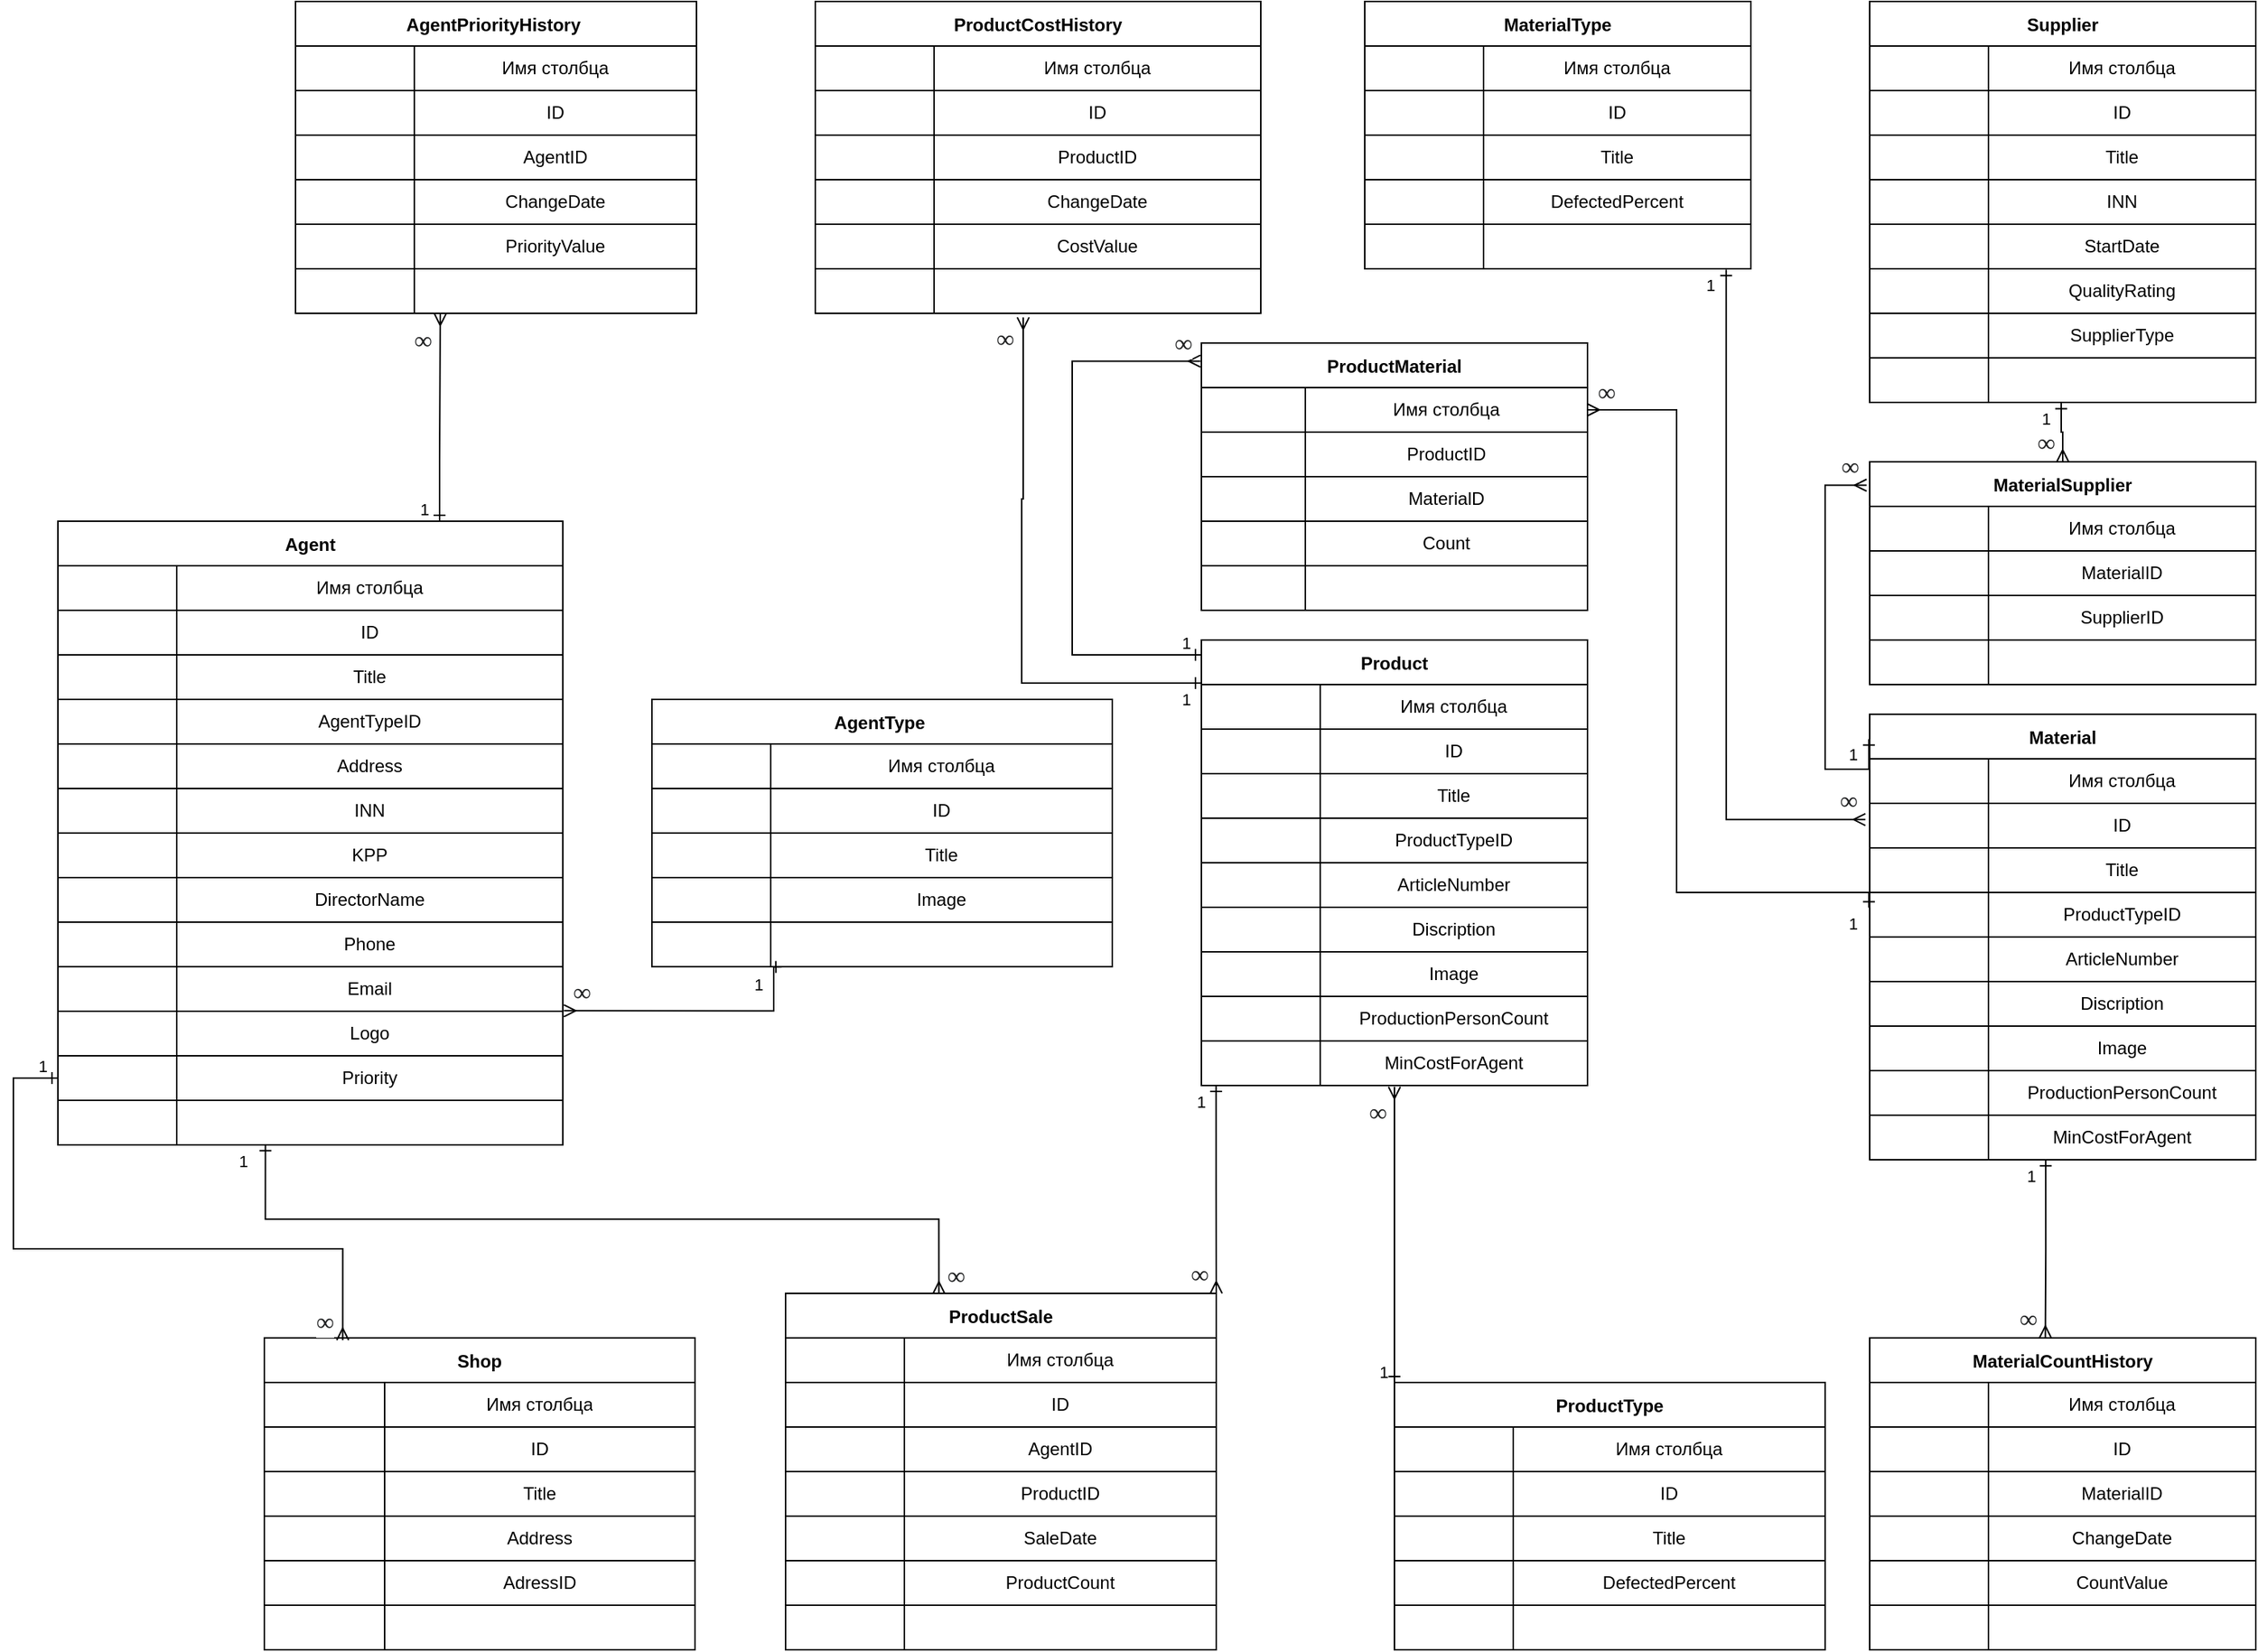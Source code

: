 <mxfile version="20.5.1" type="device"><diagram id="zFlfdPh8VN1UeZCkStk8" name="Страница 1"><mxGraphModel dx="2031" dy="1007" grid="1" gridSize="10" guides="1" tooltips="1" connect="1" arrows="1" fold="1" page="1" pageScale="1" pageWidth="827" pageHeight="1169" math="0" shadow="0"><root><mxCell id="0"/><mxCell id="1" parent="0"/><mxCell id="BenoNbw4CC8LUFZHJ2jh-2" value="AgentPriorityHistory " style="shape=table;startSize=30;container=1;collapsible=0;childLayout=tableLayout;fontStyle=1;align=center;" vertex="1" parent="1"><mxGeometry x="200" y="20" width="270" height="210" as="geometry"/></mxCell><mxCell id="BenoNbw4CC8LUFZHJ2jh-3" value="" style="shape=tableRow;horizontal=0;startSize=0;swimlaneHead=0;swimlaneBody=0;top=0;left=0;bottom=0;right=0;collapsible=0;dropTarget=0;fillColor=none;points=[[0,0.5],[1,0.5]];portConstraint=eastwest;" vertex="1" parent="BenoNbw4CC8LUFZHJ2jh-2"><mxGeometry y="30" width="270" height="30" as="geometry"/></mxCell><mxCell id="BenoNbw4CC8LUFZHJ2jh-4" value="" style="shape=partialRectangle;html=1;whiteSpace=wrap;connectable=0;fillColor=none;top=0;left=0;bottom=0;right=0;overflow=hidden;" vertex="1" parent="BenoNbw4CC8LUFZHJ2jh-3"><mxGeometry width="80" height="30" as="geometry"><mxRectangle width="80" height="30" as="alternateBounds"/></mxGeometry></mxCell><mxCell id="BenoNbw4CC8LUFZHJ2jh-5" value="Имя столбца" style="shape=partialRectangle;html=1;whiteSpace=wrap;connectable=0;fillColor=none;top=0;left=0;bottom=0;right=0;overflow=hidden;" vertex="1" parent="BenoNbw4CC8LUFZHJ2jh-3"><mxGeometry x="80" width="190" height="30" as="geometry"><mxRectangle width="190" height="30" as="alternateBounds"/></mxGeometry></mxCell><mxCell id="BenoNbw4CC8LUFZHJ2jh-6" value="" style="shape=tableRow;horizontal=0;startSize=0;swimlaneHead=0;swimlaneBody=0;top=0;left=0;bottom=0;right=0;collapsible=0;dropTarget=0;fillColor=none;points=[[0,0.5],[1,0.5]];portConstraint=eastwest;" vertex="1" parent="BenoNbw4CC8LUFZHJ2jh-2"><mxGeometry y="60" width="270" height="30" as="geometry"/></mxCell><mxCell id="BenoNbw4CC8LUFZHJ2jh-7" value="" style="shape=partialRectangle;html=1;whiteSpace=wrap;connectable=0;fillColor=none;top=0;left=0;bottom=0;right=0;overflow=hidden;" vertex="1" parent="BenoNbw4CC8LUFZHJ2jh-6"><mxGeometry width="80" height="30" as="geometry"><mxRectangle width="80" height="30" as="alternateBounds"/></mxGeometry></mxCell><mxCell id="BenoNbw4CC8LUFZHJ2jh-8" value="ID" style="shape=partialRectangle;html=1;whiteSpace=wrap;connectable=0;fillColor=none;top=0;left=0;bottom=0;right=0;overflow=hidden;" vertex="1" parent="BenoNbw4CC8LUFZHJ2jh-6"><mxGeometry x="80" width="190" height="30" as="geometry"><mxRectangle width="190" height="30" as="alternateBounds"/></mxGeometry></mxCell><mxCell id="BenoNbw4CC8LUFZHJ2jh-9" value="" style="shape=tableRow;horizontal=0;startSize=0;swimlaneHead=0;swimlaneBody=0;top=0;left=0;bottom=0;right=0;collapsible=0;dropTarget=0;fillColor=none;points=[[0,0.5],[1,0.5]];portConstraint=eastwest;" vertex="1" parent="BenoNbw4CC8LUFZHJ2jh-2"><mxGeometry y="90" width="270" height="30" as="geometry"/></mxCell><mxCell id="BenoNbw4CC8LUFZHJ2jh-10" value="" style="shape=partialRectangle;html=1;whiteSpace=wrap;connectable=0;fillColor=none;top=0;left=0;bottom=0;right=0;overflow=hidden;" vertex="1" parent="BenoNbw4CC8LUFZHJ2jh-9"><mxGeometry width="80" height="30" as="geometry"><mxRectangle width="80" height="30" as="alternateBounds"/></mxGeometry></mxCell><mxCell id="BenoNbw4CC8LUFZHJ2jh-11" value="AgentID" style="shape=partialRectangle;html=1;whiteSpace=wrap;connectable=0;fillColor=none;top=0;left=0;bottom=0;right=0;overflow=hidden;" vertex="1" parent="BenoNbw4CC8LUFZHJ2jh-9"><mxGeometry x="80" width="190" height="30" as="geometry"><mxRectangle width="190" height="30" as="alternateBounds"/></mxGeometry></mxCell><mxCell id="BenoNbw4CC8LUFZHJ2jh-12" style="shape=tableRow;horizontal=0;startSize=0;swimlaneHead=0;swimlaneBody=0;top=0;left=0;bottom=0;right=0;collapsible=0;dropTarget=0;fillColor=none;points=[[0,0.5],[1,0.5]];portConstraint=eastwest;" vertex="1" parent="BenoNbw4CC8LUFZHJ2jh-2"><mxGeometry y="120" width="270" height="30" as="geometry"/></mxCell><mxCell id="BenoNbw4CC8LUFZHJ2jh-13" style="shape=partialRectangle;html=1;whiteSpace=wrap;connectable=0;fillColor=none;top=0;left=0;bottom=0;right=0;overflow=hidden;" vertex="1" parent="BenoNbw4CC8LUFZHJ2jh-12"><mxGeometry width="80" height="30" as="geometry"><mxRectangle width="80" height="30" as="alternateBounds"/></mxGeometry></mxCell><mxCell id="BenoNbw4CC8LUFZHJ2jh-14" value="ChangeDate" style="shape=partialRectangle;html=1;whiteSpace=wrap;connectable=0;fillColor=none;top=0;left=0;bottom=0;right=0;overflow=hidden;" vertex="1" parent="BenoNbw4CC8LUFZHJ2jh-12"><mxGeometry x="80" width="190" height="30" as="geometry"><mxRectangle width="190" height="30" as="alternateBounds"/></mxGeometry></mxCell><mxCell id="BenoNbw4CC8LUFZHJ2jh-15" style="shape=tableRow;horizontal=0;startSize=0;swimlaneHead=0;swimlaneBody=0;top=0;left=0;bottom=0;right=0;collapsible=0;dropTarget=0;fillColor=none;points=[[0,0.5],[1,0.5]];portConstraint=eastwest;" vertex="1" parent="BenoNbw4CC8LUFZHJ2jh-2"><mxGeometry y="150" width="270" height="30" as="geometry"/></mxCell><mxCell id="BenoNbw4CC8LUFZHJ2jh-16" style="shape=partialRectangle;html=1;whiteSpace=wrap;connectable=0;fillColor=none;top=0;left=0;bottom=0;right=0;overflow=hidden;" vertex="1" parent="BenoNbw4CC8LUFZHJ2jh-15"><mxGeometry width="80" height="30" as="geometry"><mxRectangle width="80" height="30" as="alternateBounds"/></mxGeometry></mxCell><mxCell id="BenoNbw4CC8LUFZHJ2jh-17" value="PriorityValue" style="shape=partialRectangle;html=1;whiteSpace=wrap;connectable=0;fillColor=none;top=0;left=0;bottom=0;right=0;overflow=hidden;" vertex="1" parent="BenoNbw4CC8LUFZHJ2jh-15"><mxGeometry x="80" width="190" height="30" as="geometry"><mxRectangle width="190" height="30" as="alternateBounds"/></mxGeometry></mxCell><mxCell id="BenoNbw4CC8LUFZHJ2jh-18" style="shape=tableRow;horizontal=0;startSize=0;swimlaneHead=0;swimlaneBody=0;top=0;left=0;bottom=0;right=0;collapsible=0;dropTarget=0;fillColor=none;points=[[0,0.5],[1,0.5]];portConstraint=eastwest;" vertex="1" parent="BenoNbw4CC8LUFZHJ2jh-2"><mxGeometry y="180" width="270" height="30" as="geometry"/></mxCell><mxCell id="BenoNbw4CC8LUFZHJ2jh-19" style="shape=partialRectangle;html=1;whiteSpace=wrap;connectable=0;fillColor=none;top=0;left=0;bottom=0;right=0;overflow=hidden;" vertex="1" parent="BenoNbw4CC8LUFZHJ2jh-18"><mxGeometry width="80" height="30" as="geometry"><mxRectangle width="80" height="30" as="alternateBounds"/></mxGeometry></mxCell><mxCell id="BenoNbw4CC8LUFZHJ2jh-20" style="shape=partialRectangle;html=1;whiteSpace=wrap;connectable=0;fillColor=none;top=0;left=0;bottom=0;right=0;overflow=hidden;" vertex="1" parent="BenoNbw4CC8LUFZHJ2jh-18"><mxGeometry x="80" width="190" height="30" as="geometry"><mxRectangle width="190" height="30" as="alternateBounds"/></mxGeometry></mxCell><mxCell id="BenoNbw4CC8LUFZHJ2jh-21" value="Agent" style="shape=table;startSize=30;container=1;collapsible=0;childLayout=tableLayout;fontStyle=1;align=center;" vertex="1" parent="1"><mxGeometry x="40" y="370" width="340" height="420" as="geometry"/></mxCell><mxCell id="BenoNbw4CC8LUFZHJ2jh-22" value="" style="shape=tableRow;horizontal=0;startSize=0;swimlaneHead=0;swimlaneBody=0;top=0;left=0;bottom=0;right=0;collapsible=0;dropTarget=0;fillColor=none;points=[[0,0.5],[1,0.5]];portConstraint=eastwest;" vertex="1" parent="BenoNbw4CC8LUFZHJ2jh-21"><mxGeometry y="30" width="340" height="30" as="geometry"/></mxCell><mxCell id="BenoNbw4CC8LUFZHJ2jh-23" value="" style="shape=partialRectangle;html=1;whiteSpace=wrap;connectable=0;fillColor=none;top=0;left=0;bottom=0;right=0;overflow=hidden;" vertex="1" parent="BenoNbw4CC8LUFZHJ2jh-22"><mxGeometry width="80" height="30" as="geometry"><mxRectangle width="80" height="30" as="alternateBounds"/></mxGeometry></mxCell><mxCell id="BenoNbw4CC8LUFZHJ2jh-24" value="Имя столбца" style="shape=partialRectangle;html=1;whiteSpace=wrap;connectable=0;fillColor=none;top=0;left=0;bottom=0;right=0;overflow=hidden;" vertex="1" parent="BenoNbw4CC8LUFZHJ2jh-22"><mxGeometry x="80" width="260" height="30" as="geometry"><mxRectangle width="260" height="30" as="alternateBounds"/></mxGeometry></mxCell><mxCell id="BenoNbw4CC8LUFZHJ2jh-25" value="" style="shape=tableRow;horizontal=0;startSize=0;swimlaneHead=0;swimlaneBody=0;top=0;left=0;bottom=0;right=0;collapsible=0;dropTarget=0;fillColor=none;points=[[0,0.5],[1,0.5]];portConstraint=eastwest;" vertex="1" parent="BenoNbw4CC8LUFZHJ2jh-21"><mxGeometry y="60" width="340" height="30" as="geometry"/></mxCell><mxCell id="BenoNbw4CC8LUFZHJ2jh-26" value="" style="shape=partialRectangle;html=1;whiteSpace=wrap;connectable=0;fillColor=none;top=0;left=0;bottom=0;right=0;overflow=hidden;" vertex="1" parent="BenoNbw4CC8LUFZHJ2jh-25"><mxGeometry width="80" height="30" as="geometry"><mxRectangle width="80" height="30" as="alternateBounds"/></mxGeometry></mxCell><mxCell id="BenoNbw4CC8LUFZHJ2jh-27" value="ID" style="shape=partialRectangle;html=1;whiteSpace=wrap;connectable=0;fillColor=none;top=0;left=0;bottom=0;right=0;overflow=hidden;" vertex="1" parent="BenoNbw4CC8LUFZHJ2jh-25"><mxGeometry x="80" width="260" height="30" as="geometry"><mxRectangle width="260" height="30" as="alternateBounds"/></mxGeometry></mxCell><mxCell id="BenoNbw4CC8LUFZHJ2jh-28" value="" style="shape=tableRow;horizontal=0;startSize=0;swimlaneHead=0;swimlaneBody=0;top=0;left=0;bottom=0;right=0;collapsible=0;dropTarget=0;fillColor=none;points=[[0,0.5],[1,0.5]];portConstraint=eastwest;" vertex="1" parent="BenoNbw4CC8LUFZHJ2jh-21"><mxGeometry y="90" width="340" height="30" as="geometry"/></mxCell><mxCell id="BenoNbw4CC8LUFZHJ2jh-29" value="" style="shape=partialRectangle;html=1;whiteSpace=wrap;connectable=0;fillColor=none;top=0;left=0;bottom=0;right=0;overflow=hidden;" vertex="1" parent="BenoNbw4CC8LUFZHJ2jh-28"><mxGeometry width="80" height="30" as="geometry"><mxRectangle width="80" height="30" as="alternateBounds"/></mxGeometry></mxCell><mxCell id="BenoNbw4CC8LUFZHJ2jh-30" value="Title" style="shape=partialRectangle;html=1;whiteSpace=wrap;connectable=0;fillColor=none;top=0;left=0;bottom=0;right=0;overflow=hidden;" vertex="1" parent="BenoNbw4CC8LUFZHJ2jh-28"><mxGeometry x="80" width="260" height="30" as="geometry"><mxRectangle width="260" height="30" as="alternateBounds"/></mxGeometry></mxCell><mxCell id="BenoNbw4CC8LUFZHJ2jh-31" style="shape=tableRow;horizontal=0;startSize=0;swimlaneHead=0;swimlaneBody=0;top=0;left=0;bottom=0;right=0;collapsible=0;dropTarget=0;fillColor=none;points=[[0,0.5],[1,0.5]];portConstraint=eastwest;" vertex="1" parent="BenoNbw4CC8LUFZHJ2jh-21"><mxGeometry y="120" width="340" height="30" as="geometry"/></mxCell><mxCell id="BenoNbw4CC8LUFZHJ2jh-32" style="shape=partialRectangle;html=1;whiteSpace=wrap;connectable=0;fillColor=none;top=0;left=0;bottom=0;right=0;overflow=hidden;" vertex="1" parent="BenoNbw4CC8LUFZHJ2jh-31"><mxGeometry width="80" height="30" as="geometry"><mxRectangle width="80" height="30" as="alternateBounds"/></mxGeometry></mxCell><mxCell id="BenoNbw4CC8LUFZHJ2jh-33" value="AgentTypeID" style="shape=partialRectangle;html=1;whiteSpace=wrap;connectable=0;fillColor=none;top=0;left=0;bottom=0;right=0;overflow=hidden;" vertex="1" parent="BenoNbw4CC8LUFZHJ2jh-31"><mxGeometry x="80" width="260" height="30" as="geometry"><mxRectangle width="260" height="30" as="alternateBounds"/></mxGeometry></mxCell><mxCell id="BenoNbw4CC8LUFZHJ2jh-34" style="shape=tableRow;horizontal=0;startSize=0;swimlaneHead=0;swimlaneBody=0;top=0;left=0;bottom=0;right=0;collapsible=0;dropTarget=0;fillColor=none;points=[[0,0.5],[1,0.5]];portConstraint=eastwest;" vertex="1" parent="BenoNbw4CC8LUFZHJ2jh-21"><mxGeometry y="150" width="340" height="30" as="geometry"/></mxCell><mxCell id="BenoNbw4CC8LUFZHJ2jh-35" style="shape=partialRectangle;html=1;whiteSpace=wrap;connectable=0;fillColor=none;top=0;left=0;bottom=0;right=0;overflow=hidden;" vertex="1" parent="BenoNbw4CC8LUFZHJ2jh-34"><mxGeometry width="80" height="30" as="geometry"><mxRectangle width="80" height="30" as="alternateBounds"/></mxGeometry></mxCell><mxCell id="BenoNbw4CC8LUFZHJ2jh-36" value="Address" style="shape=partialRectangle;html=1;whiteSpace=wrap;connectable=0;fillColor=none;top=0;left=0;bottom=0;right=0;overflow=hidden;" vertex="1" parent="BenoNbw4CC8LUFZHJ2jh-34"><mxGeometry x="80" width="260" height="30" as="geometry"><mxRectangle width="260" height="30" as="alternateBounds"/></mxGeometry></mxCell><mxCell id="BenoNbw4CC8LUFZHJ2jh-37" style="shape=tableRow;horizontal=0;startSize=0;swimlaneHead=0;swimlaneBody=0;top=0;left=0;bottom=0;right=0;collapsible=0;dropTarget=0;fillColor=none;points=[[0,0.5],[1,0.5]];portConstraint=eastwest;" vertex="1" parent="BenoNbw4CC8LUFZHJ2jh-21"><mxGeometry y="180" width="340" height="30" as="geometry"/></mxCell><mxCell id="BenoNbw4CC8LUFZHJ2jh-38" style="shape=partialRectangle;html=1;whiteSpace=wrap;connectable=0;fillColor=none;top=0;left=0;bottom=0;right=0;overflow=hidden;" vertex="1" parent="BenoNbw4CC8LUFZHJ2jh-37"><mxGeometry width="80" height="30" as="geometry"><mxRectangle width="80" height="30" as="alternateBounds"/></mxGeometry></mxCell><mxCell id="BenoNbw4CC8LUFZHJ2jh-39" value="INN" style="shape=partialRectangle;html=1;whiteSpace=wrap;connectable=0;fillColor=none;top=0;left=0;bottom=0;right=0;overflow=hidden;" vertex="1" parent="BenoNbw4CC8LUFZHJ2jh-37"><mxGeometry x="80" width="260" height="30" as="geometry"><mxRectangle width="260" height="30" as="alternateBounds"/></mxGeometry></mxCell><mxCell id="BenoNbw4CC8LUFZHJ2jh-40" style="shape=tableRow;horizontal=0;startSize=0;swimlaneHead=0;swimlaneBody=0;top=0;left=0;bottom=0;right=0;collapsible=0;dropTarget=0;fillColor=none;points=[[0,0.5],[1,0.5]];portConstraint=eastwest;" vertex="1" parent="BenoNbw4CC8LUFZHJ2jh-21"><mxGeometry y="210" width="340" height="30" as="geometry"/></mxCell><mxCell id="BenoNbw4CC8LUFZHJ2jh-41" style="shape=partialRectangle;html=1;whiteSpace=wrap;connectable=0;fillColor=none;top=0;left=0;bottom=0;right=0;overflow=hidden;" vertex="1" parent="BenoNbw4CC8LUFZHJ2jh-40"><mxGeometry width="80" height="30" as="geometry"><mxRectangle width="80" height="30" as="alternateBounds"/></mxGeometry></mxCell><mxCell id="BenoNbw4CC8LUFZHJ2jh-42" value="KPP" style="shape=partialRectangle;html=1;whiteSpace=wrap;connectable=0;fillColor=none;top=0;left=0;bottom=0;right=0;overflow=hidden;" vertex="1" parent="BenoNbw4CC8LUFZHJ2jh-40"><mxGeometry x="80" width="260" height="30" as="geometry"><mxRectangle width="260" height="30" as="alternateBounds"/></mxGeometry></mxCell><mxCell id="BenoNbw4CC8LUFZHJ2jh-43" style="shape=tableRow;horizontal=0;startSize=0;swimlaneHead=0;swimlaneBody=0;top=0;left=0;bottom=0;right=0;collapsible=0;dropTarget=0;fillColor=none;points=[[0,0.5],[1,0.5]];portConstraint=eastwest;" vertex="1" parent="BenoNbw4CC8LUFZHJ2jh-21"><mxGeometry y="240" width="340" height="30" as="geometry"/></mxCell><mxCell id="BenoNbw4CC8LUFZHJ2jh-44" style="shape=partialRectangle;html=1;whiteSpace=wrap;connectable=0;fillColor=none;top=0;left=0;bottom=0;right=0;overflow=hidden;" vertex="1" parent="BenoNbw4CC8LUFZHJ2jh-43"><mxGeometry width="80" height="30" as="geometry"><mxRectangle width="80" height="30" as="alternateBounds"/></mxGeometry></mxCell><mxCell id="BenoNbw4CC8LUFZHJ2jh-45" value="DirectorName" style="shape=partialRectangle;html=1;whiteSpace=wrap;connectable=0;fillColor=none;top=0;left=0;bottom=0;right=0;overflow=hidden;" vertex="1" parent="BenoNbw4CC8LUFZHJ2jh-43"><mxGeometry x="80" width="260" height="30" as="geometry"><mxRectangle width="260" height="30" as="alternateBounds"/></mxGeometry></mxCell><mxCell id="BenoNbw4CC8LUFZHJ2jh-46" style="shape=tableRow;horizontal=0;startSize=0;swimlaneHead=0;swimlaneBody=0;top=0;left=0;bottom=0;right=0;collapsible=0;dropTarget=0;fillColor=none;points=[[0,0.5],[1,0.5]];portConstraint=eastwest;" vertex="1" parent="BenoNbw4CC8LUFZHJ2jh-21"><mxGeometry y="270" width="340" height="30" as="geometry"/></mxCell><mxCell id="BenoNbw4CC8LUFZHJ2jh-47" style="shape=partialRectangle;html=1;whiteSpace=wrap;connectable=0;fillColor=none;top=0;left=0;bottom=0;right=0;overflow=hidden;" vertex="1" parent="BenoNbw4CC8LUFZHJ2jh-46"><mxGeometry width="80" height="30" as="geometry"><mxRectangle width="80" height="30" as="alternateBounds"/></mxGeometry></mxCell><mxCell id="BenoNbw4CC8LUFZHJ2jh-48" value="Phone" style="shape=partialRectangle;html=1;whiteSpace=wrap;connectable=0;fillColor=none;top=0;left=0;bottom=0;right=0;overflow=hidden;" vertex="1" parent="BenoNbw4CC8LUFZHJ2jh-46"><mxGeometry x="80" width="260" height="30" as="geometry"><mxRectangle width="260" height="30" as="alternateBounds"/></mxGeometry></mxCell><mxCell id="BenoNbw4CC8LUFZHJ2jh-49" style="shape=tableRow;horizontal=0;startSize=0;swimlaneHead=0;swimlaneBody=0;top=0;left=0;bottom=0;right=0;collapsible=0;dropTarget=0;fillColor=none;points=[[0,0.5],[1,0.5]];portConstraint=eastwest;" vertex="1" parent="BenoNbw4CC8LUFZHJ2jh-21"><mxGeometry y="300" width="340" height="30" as="geometry"/></mxCell><mxCell id="BenoNbw4CC8LUFZHJ2jh-50" style="shape=partialRectangle;html=1;whiteSpace=wrap;connectable=0;fillColor=none;top=0;left=0;bottom=0;right=0;overflow=hidden;" vertex="1" parent="BenoNbw4CC8LUFZHJ2jh-49"><mxGeometry width="80" height="30" as="geometry"><mxRectangle width="80" height="30" as="alternateBounds"/></mxGeometry></mxCell><mxCell id="BenoNbw4CC8LUFZHJ2jh-51" value="Email" style="shape=partialRectangle;html=1;whiteSpace=wrap;connectable=0;fillColor=none;top=0;left=0;bottom=0;right=0;overflow=hidden;" vertex="1" parent="BenoNbw4CC8LUFZHJ2jh-49"><mxGeometry x="80" width="260" height="30" as="geometry"><mxRectangle width="260" height="30" as="alternateBounds"/></mxGeometry></mxCell><mxCell id="BenoNbw4CC8LUFZHJ2jh-52" style="shape=tableRow;horizontal=0;startSize=0;swimlaneHead=0;swimlaneBody=0;top=0;left=0;bottom=0;right=0;collapsible=0;dropTarget=0;fillColor=none;points=[[0,0.5],[1,0.5]];portConstraint=eastwest;" vertex="1" parent="BenoNbw4CC8LUFZHJ2jh-21"><mxGeometry y="330" width="340" height="30" as="geometry"/></mxCell><mxCell id="BenoNbw4CC8LUFZHJ2jh-53" style="shape=partialRectangle;html=1;whiteSpace=wrap;connectable=0;fillColor=none;top=0;left=0;bottom=0;right=0;overflow=hidden;" vertex="1" parent="BenoNbw4CC8LUFZHJ2jh-52"><mxGeometry width="80" height="30" as="geometry"><mxRectangle width="80" height="30" as="alternateBounds"/></mxGeometry></mxCell><mxCell id="BenoNbw4CC8LUFZHJ2jh-54" value="Logo" style="shape=partialRectangle;html=1;whiteSpace=wrap;connectable=0;fillColor=none;top=0;left=0;bottom=0;right=0;overflow=hidden;" vertex="1" parent="BenoNbw4CC8LUFZHJ2jh-52"><mxGeometry x="80" width="260" height="30" as="geometry"><mxRectangle width="260" height="30" as="alternateBounds"/></mxGeometry></mxCell><mxCell id="BenoNbw4CC8LUFZHJ2jh-55" style="shape=tableRow;horizontal=0;startSize=0;swimlaneHead=0;swimlaneBody=0;top=0;left=0;bottom=0;right=0;collapsible=0;dropTarget=0;fillColor=none;points=[[0,0.5],[1,0.5]];portConstraint=eastwest;" vertex="1" parent="BenoNbw4CC8LUFZHJ2jh-21"><mxGeometry y="360" width="340" height="30" as="geometry"/></mxCell><mxCell id="BenoNbw4CC8LUFZHJ2jh-56" style="shape=partialRectangle;html=1;whiteSpace=wrap;connectable=0;fillColor=none;top=0;left=0;bottom=0;right=0;overflow=hidden;" vertex="1" parent="BenoNbw4CC8LUFZHJ2jh-55"><mxGeometry width="80" height="30" as="geometry"><mxRectangle width="80" height="30" as="alternateBounds"/></mxGeometry></mxCell><mxCell id="BenoNbw4CC8LUFZHJ2jh-57" value="Priority" style="shape=partialRectangle;html=1;whiteSpace=wrap;connectable=0;fillColor=none;top=0;left=0;bottom=0;right=0;overflow=hidden;" vertex="1" parent="BenoNbw4CC8LUFZHJ2jh-55"><mxGeometry x="80" width="260" height="30" as="geometry"><mxRectangle width="260" height="30" as="alternateBounds"/></mxGeometry></mxCell><mxCell id="BenoNbw4CC8LUFZHJ2jh-58" style="shape=tableRow;horizontal=0;startSize=0;swimlaneHead=0;swimlaneBody=0;top=0;left=0;bottom=0;right=0;collapsible=0;dropTarget=0;fillColor=none;points=[[0,0.5],[1,0.5]];portConstraint=eastwest;" vertex="1" parent="BenoNbw4CC8LUFZHJ2jh-21"><mxGeometry y="390" width="340" height="30" as="geometry"/></mxCell><mxCell id="BenoNbw4CC8LUFZHJ2jh-59" style="shape=partialRectangle;html=1;whiteSpace=wrap;connectable=0;fillColor=none;top=0;left=0;bottom=0;right=0;overflow=hidden;" vertex="1" parent="BenoNbw4CC8LUFZHJ2jh-58"><mxGeometry width="80" height="30" as="geometry"><mxRectangle width="80" height="30" as="alternateBounds"/></mxGeometry></mxCell><mxCell id="BenoNbw4CC8LUFZHJ2jh-60" style="shape=partialRectangle;html=1;whiteSpace=wrap;connectable=0;fillColor=none;top=0;left=0;bottom=0;right=0;overflow=hidden;" vertex="1" parent="BenoNbw4CC8LUFZHJ2jh-58"><mxGeometry x="80" width="260" height="30" as="geometry"><mxRectangle width="260" height="30" as="alternateBounds"/></mxGeometry></mxCell><mxCell id="BenoNbw4CC8LUFZHJ2jh-61" value="AgentType " style="shape=table;startSize=30;container=1;collapsible=0;childLayout=tableLayout;fontStyle=1;align=center;" vertex="1" parent="1"><mxGeometry x="440" y="490" width="310" height="180" as="geometry"/></mxCell><mxCell id="BenoNbw4CC8LUFZHJ2jh-62" value="" style="shape=tableRow;horizontal=0;startSize=0;swimlaneHead=0;swimlaneBody=0;top=0;left=0;bottom=0;right=0;collapsible=0;dropTarget=0;fillColor=none;points=[[0,0.5],[1,0.5]];portConstraint=eastwest;" vertex="1" parent="BenoNbw4CC8LUFZHJ2jh-61"><mxGeometry y="30" width="310" height="30" as="geometry"/></mxCell><mxCell id="BenoNbw4CC8LUFZHJ2jh-63" value="" style="shape=partialRectangle;html=1;whiteSpace=wrap;connectable=0;fillColor=none;top=0;left=0;bottom=0;right=0;overflow=hidden;" vertex="1" parent="BenoNbw4CC8LUFZHJ2jh-62"><mxGeometry width="80" height="30" as="geometry"><mxRectangle width="80" height="30" as="alternateBounds"/></mxGeometry></mxCell><mxCell id="BenoNbw4CC8LUFZHJ2jh-64" value="Имя столбца" style="shape=partialRectangle;html=1;whiteSpace=wrap;connectable=0;fillColor=none;top=0;left=0;bottom=0;right=0;overflow=hidden;" vertex="1" parent="BenoNbw4CC8LUFZHJ2jh-62"><mxGeometry x="80" width="230" height="30" as="geometry"><mxRectangle width="230" height="30" as="alternateBounds"/></mxGeometry></mxCell><mxCell id="BenoNbw4CC8LUFZHJ2jh-65" value="" style="shape=tableRow;horizontal=0;startSize=0;swimlaneHead=0;swimlaneBody=0;top=0;left=0;bottom=0;right=0;collapsible=0;dropTarget=0;fillColor=none;points=[[0,0.5],[1,0.5]];portConstraint=eastwest;" vertex="1" parent="BenoNbw4CC8LUFZHJ2jh-61"><mxGeometry y="60" width="310" height="30" as="geometry"/></mxCell><mxCell id="BenoNbw4CC8LUFZHJ2jh-66" value="" style="shape=partialRectangle;html=1;whiteSpace=wrap;connectable=0;fillColor=none;top=0;left=0;bottom=0;right=0;overflow=hidden;" vertex="1" parent="BenoNbw4CC8LUFZHJ2jh-65"><mxGeometry width="80" height="30" as="geometry"><mxRectangle width="80" height="30" as="alternateBounds"/></mxGeometry></mxCell><mxCell id="BenoNbw4CC8LUFZHJ2jh-67" value="ID" style="shape=partialRectangle;html=1;whiteSpace=wrap;connectable=0;fillColor=none;top=0;left=0;bottom=0;right=0;overflow=hidden;" vertex="1" parent="BenoNbw4CC8LUFZHJ2jh-65"><mxGeometry x="80" width="230" height="30" as="geometry"><mxRectangle width="230" height="30" as="alternateBounds"/></mxGeometry></mxCell><mxCell id="BenoNbw4CC8LUFZHJ2jh-68" value="" style="shape=tableRow;horizontal=0;startSize=0;swimlaneHead=0;swimlaneBody=0;top=0;left=0;bottom=0;right=0;collapsible=0;dropTarget=0;fillColor=none;points=[[0,0.5],[1,0.5]];portConstraint=eastwest;" vertex="1" parent="BenoNbw4CC8LUFZHJ2jh-61"><mxGeometry y="90" width="310" height="30" as="geometry"/></mxCell><mxCell id="BenoNbw4CC8LUFZHJ2jh-69" value="" style="shape=partialRectangle;html=1;whiteSpace=wrap;connectable=0;fillColor=none;top=0;left=0;bottom=0;right=0;overflow=hidden;" vertex="1" parent="BenoNbw4CC8LUFZHJ2jh-68"><mxGeometry width="80" height="30" as="geometry"><mxRectangle width="80" height="30" as="alternateBounds"/></mxGeometry></mxCell><mxCell id="BenoNbw4CC8LUFZHJ2jh-70" value="Title" style="shape=partialRectangle;html=1;whiteSpace=wrap;connectable=0;fillColor=none;top=0;left=0;bottom=0;right=0;overflow=hidden;" vertex="1" parent="BenoNbw4CC8LUFZHJ2jh-68"><mxGeometry x="80" width="230" height="30" as="geometry"><mxRectangle width="230" height="30" as="alternateBounds"/></mxGeometry></mxCell><mxCell id="BenoNbw4CC8LUFZHJ2jh-71" style="shape=tableRow;horizontal=0;startSize=0;swimlaneHead=0;swimlaneBody=0;top=0;left=0;bottom=0;right=0;collapsible=0;dropTarget=0;fillColor=none;points=[[0,0.5],[1,0.5]];portConstraint=eastwest;" vertex="1" parent="BenoNbw4CC8LUFZHJ2jh-61"><mxGeometry y="120" width="310" height="30" as="geometry"/></mxCell><mxCell id="BenoNbw4CC8LUFZHJ2jh-72" style="shape=partialRectangle;html=1;whiteSpace=wrap;connectable=0;fillColor=none;top=0;left=0;bottom=0;right=0;overflow=hidden;" vertex="1" parent="BenoNbw4CC8LUFZHJ2jh-71"><mxGeometry width="80" height="30" as="geometry"><mxRectangle width="80" height="30" as="alternateBounds"/></mxGeometry></mxCell><mxCell id="BenoNbw4CC8LUFZHJ2jh-73" value="Image" style="shape=partialRectangle;html=1;whiteSpace=wrap;connectable=0;fillColor=none;top=0;left=0;bottom=0;right=0;overflow=hidden;" vertex="1" parent="BenoNbw4CC8LUFZHJ2jh-71"><mxGeometry x="80" width="230" height="30" as="geometry"><mxRectangle width="230" height="30" as="alternateBounds"/></mxGeometry></mxCell><mxCell id="BenoNbw4CC8LUFZHJ2jh-74" style="shape=tableRow;horizontal=0;startSize=0;swimlaneHead=0;swimlaneBody=0;top=0;left=0;bottom=0;right=0;collapsible=0;dropTarget=0;fillColor=none;points=[[0,0.5],[1,0.5]];portConstraint=eastwest;" vertex="1" parent="BenoNbw4CC8LUFZHJ2jh-61"><mxGeometry y="150" width="310" height="30" as="geometry"/></mxCell><mxCell id="BenoNbw4CC8LUFZHJ2jh-75" style="shape=partialRectangle;html=1;whiteSpace=wrap;connectable=0;fillColor=none;top=0;left=0;bottom=0;right=0;overflow=hidden;" vertex="1" parent="BenoNbw4CC8LUFZHJ2jh-74"><mxGeometry width="80" height="30" as="geometry"><mxRectangle width="80" height="30" as="alternateBounds"/></mxGeometry></mxCell><mxCell id="BenoNbw4CC8LUFZHJ2jh-76" value="" style="shape=partialRectangle;html=1;whiteSpace=wrap;connectable=0;fillColor=none;top=0;left=0;bottom=0;right=0;overflow=hidden;" vertex="1" parent="BenoNbw4CC8LUFZHJ2jh-74"><mxGeometry x="80" width="230" height="30" as="geometry"><mxRectangle width="230" height="30" as="alternateBounds"/></mxGeometry></mxCell><mxCell id="BenoNbw4CC8LUFZHJ2jh-77" value="ProductCostHistory" style="shape=table;startSize=30;container=1;collapsible=0;childLayout=tableLayout;fontStyle=1;align=center;" vertex="1" parent="1"><mxGeometry x="550" y="20" width="300" height="210" as="geometry"/></mxCell><mxCell id="BenoNbw4CC8LUFZHJ2jh-78" value="" style="shape=tableRow;horizontal=0;startSize=0;swimlaneHead=0;swimlaneBody=0;top=0;left=0;bottom=0;right=0;collapsible=0;dropTarget=0;fillColor=none;points=[[0,0.5],[1,0.5]];portConstraint=eastwest;" vertex="1" parent="BenoNbw4CC8LUFZHJ2jh-77"><mxGeometry y="30" width="300" height="30" as="geometry"/></mxCell><mxCell id="BenoNbw4CC8LUFZHJ2jh-79" value="" style="shape=partialRectangle;html=1;whiteSpace=wrap;connectable=0;fillColor=none;top=0;left=0;bottom=0;right=0;overflow=hidden;" vertex="1" parent="BenoNbw4CC8LUFZHJ2jh-78"><mxGeometry width="80" height="30" as="geometry"><mxRectangle width="80" height="30" as="alternateBounds"/></mxGeometry></mxCell><mxCell id="BenoNbw4CC8LUFZHJ2jh-80" value="Имя столбца" style="shape=partialRectangle;html=1;whiteSpace=wrap;connectable=0;fillColor=none;top=0;left=0;bottom=0;right=0;overflow=hidden;" vertex="1" parent="BenoNbw4CC8LUFZHJ2jh-78"><mxGeometry x="80" width="220" height="30" as="geometry"><mxRectangle width="220" height="30" as="alternateBounds"/></mxGeometry></mxCell><mxCell id="BenoNbw4CC8LUFZHJ2jh-81" value="" style="shape=tableRow;horizontal=0;startSize=0;swimlaneHead=0;swimlaneBody=0;top=0;left=0;bottom=0;right=0;collapsible=0;dropTarget=0;fillColor=none;points=[[0,0.5],[1,0.5]];portConstraint=eastwest;" vertex="1" parent="BenoNbw4CC8LUFZHJ2jh-77"><mxGeometry y="60" width="300" height="30" as="geometry"/></mxCell><mxCell id="BenoNbw4CC8LUFZHJ2jh-82" value="" style="shape=partialRectangle;html=1;whiteSpace=wrap;connectable=0;fillColor=none;top=0;left=0;bottom=0;right=0;overflow=hidden;" vertex="1" parent="BenoNbw4CC8LUFZHJ2jh-81"><mxGeometry width="80" height="30" as="geometry"><mxRectangle width="80" height="30" as="alternateBounds"/></mxGeometry></mxCell><mxCell id="BenoNbw4CC8LUFZHJ2jh-83" value="ID" style="shape=partialRectangle;html=1;whiteSpace=wrap;connectable=0;fillColor=none;top=0;left=0;bottom=0;right=0;overflow=hidden;" vertex="1" parent="BenoNbw4CC8LUFZHJ2jh-81"><mxGeometry x="80" width="220" height="30" as="geometry"><mxRectangle width="220" height="30" as="alternateBounds"/></mxGeometry></mxCell><mxCell id="BenoNbw4CC8LUFZHJ2jh-84" value="" style="shape=tableRow;horizontal=0;startSize=0;swimlaneHead=0;swimlaneBody=0;top=0;left=0;bottom=0;right=0;collapsible=0;dropTarget=0;fillColor=none;points=[[0,0.5],[1,0.5]];portConstraint=eastwest;" vertex="1" parent="BenoNbw4CC8LUFZHJ2jh-77"><mxGeometry y="90" width="300" height="30" as="geometry"/></mxCell><mxCell id="BenoNbw4CC8LUFZHJ2jh-85" value="" style="shape=partialRectangle;html=1;whiteSpace=wrap;connectable=0;fillColor=none;top=0;left=0;bottom=0;right=0;overflow=hidden;" vertex="1" parent="BenoNbw4CC8LUFZHJ2jh-84"><mxGeometry width="80" height="30" as="geometry"><mxRectangle width="80" height="30" as="alternateBounds"/></mxGeometry></mxCell><mxCell id="BenoNbw4CC8LUFZHJ2jh-86" value="ProductID" style="shape=partialRectangle;html=1;whiteSpace=wrap;connectable=0;fillColor=none;top=0;left=0;bottom=0;right=0;overflow=hidden;" vertex="1" parent="BenoNbw4CC8LUFZHJ2jh-84"><mxGeometry x="80" width="220" height="30" as="geometry"><mxRectangle width="220" height="30" as="alternateBounds"/></mxGeometry></mxCell><mxCell id="BenoNbw4CC8LUFZHJ2jh-87" style="shape=tableRow;horizontal=0;startSize=0;swimlaneHead=0;swimlaneBody=0;top=0;left=0;bottom=0;right=0;collapsible=0;dropTarget=0;fillColor=none;points=[[0,0.5],[1,0.5]];portConstraint=eastwest;" vertex="1" parent="BenoNbw4CC8LUFZHJ2jh-77"><mxGeometry y="120" width="300" height="30" as="geometry"/></mxCell><mxCell id="BenoNbw4CC8LUFZHJ2jh-88" style="shape=partialRectangle;html=1;whiteSpace=wrap;connectable=0;fillColor=none;top=0;left=0;bottom=0;right=0;overflow=hidden;" vertex="1" parent="BenoNbw4CC8LUFZHJ2jh-87"><mxGeometry width="80" height="30" as="geometry"><mxRectangle width="80" height="30" as="alternateBounds"/></mxGeometry></mxCell><mxCell id="BenoNbw4CC8LUFZHJ2jh-89" value="ChangeDate" style="shape=partialRectangle;html=1;whiteSpace=wrap;connectable=0;fillColor=none;top=0;left=0;bottom=0;right=0;overflow=hidden;" vertex="1" parent="BenoNbw4CC8LUFZHJ2jh-87"><mxGeometry x="80" width="220" height="30" as="geometry"><mxRectangle width="220" height="30" as="alternateBounds"/></mxGeometry></mxCell><mxCell id="BenoNbw4CC8LUFZHJ2jh-90" style="shape=tableRow;horizontal=0;startSize=0;swimlaneHead=0;swimlaneBody=0;top=0;left=0;bottom=0;right=0;collapsible=0;dropTarget=0;fillColor=none;points=[[0,0.5],[1,0.5]];portConstraint=eastwest;" vertex="1" parent="BenoNbw4CC8LUFZHJ2jh-77"><mxGeometry y="150" width="300" height="30" as="geometry"/></mxCell><mxCell id="BenoNbw4CC8LUFZHJ2jh-91" style="shape=partialRectangle;html=1;whiteSpace=wrap;connectable=0;fillColor=none;top=0;left=0;bottom=0;right=0;overflow=hidden;" vertex="1" parent="BenoNbw4CC8LUFZHJ2jh-90"><mxGeometry width="80" height="30" as="geometry"><mxRectangle width="80" height="30" as="alternateBounds"/></mxGeometry></mxCell><mxCell id="BenoNbw4CC8LUFZHJ2jh-92" value="CostValue" style="shape=partialRectangle;html=1;whiteSpace=wrap;connectable=0;fillColor=none;top=0;left=0;bottom=0;right=0;overflow=hidden;" vertex="1" parent="BenoNbw4CC8LUFZHJ2jh-90"><mxGeometry x="80" width="220" height="30" as="geometry"><mxRectangle width="220" height="30" as="alternateBounds"/></mxGeometry></mxCell><mxCell id="BenoNbw4CC8LUFZHJ2jh-93" style="shape=tableRow;horizontal=0;startSize=0;swimlaneHead=0;swimlaneBody=0;top=0;left=0;bottom=0;right=0;collapsible=0;dropTarget=0;fillColor=none;points=[[0,0.5],[1,0.5]];portConstraint=eastwest;" vertex="1" parent="BenoNbw4CC8LUFZHJ2jh-77"><mxGeometry y="180" width="300" height="30" as="geometry"/></mxCell><mxCell id="BenoNbw4CC8LUFZHJ2jh-94" style="shape=partialRectangle;html=1;whiteSpace=wrap;connectable=0;fillColor=none;top=0;left=0;bottom=0;right=0;overflow=hidden;" vertex="1" parent="BenoNbw4CC8LUFZHJ2jh-93"><mxGeometry width="80" height="30" as="geometry"><mxRectangle width="80" height="30" as="alternateBounds"/></mxGeometry></mxCell><mxCell id="BenoNbw4CC8LUFZHJ2jh-95" style="shape=partialRectangle;html=1;whiteSpace=wrap;connectable=0;fillColor=none;top=0;left=0;bottom=0;right=0;overflow=hidden;" vertex="1" parent="BenoNbw4CC8LUFZHJ2jh-93"><mxGeometry x="80" width="220" height="30" as="geometry"><mxRectangle width="220" height="30" as="alternateBounds"/></mxGeometry></mxCell><mxCell id="BenoNbw4CC8LUFZHJ2jh-96" value="MaterialType" style="shape=table;startSize=30;container=1;collapsible=0;childLayout=tableLayout;fontStyle=1;align=center;" vertex="1" parent="1"><mxGeometry x="920" y="20" width="260" height="180" as="geometry"/></mxCell><mxCell id="BenoNbw4CC8LUFZHJ2jh-97" value="" style="shape=tableRow;horizontal=0;startSize=0;swimlaneHead=0;swimlaneBody=0;top=0;left=0;bottom=0;right=0;collapsible=0;dropTarget=0;fillColor=none;points=[[0,0.5],[1,0.5]];portConstraint=eastwest;" vertex="1" parent="BenoNbw4CC8LUFZHJ2jh-96"><mxGeometry y="30" width="260" height="30" as="geometry"/></mxCell><mxCell id="BenoNbw4CC8LUFZHJ2jh-98" value="" style="shape=partialRectangle;html=1;whiteSpace=wrap;connectable=0;fillColor=none;top=0;left=0;bottom=0;right=0;overflow=hidden;" vertex="1" parent="BenoNbw4CC8LUFZHJ2jh-97"><mxGeometry width="80" height="30" as="geometry"><mxRectangle width="80" height="30" as="alternateBounds"/></mxGeometry></mxCell><mxCell id="BenoNbw4CC8LUFZHJ2jh-99" value="Имя столбца" style="shape=partialRectangle;html=1;whiteSpace=wrap;connectable=0;fillColor=none;top=0;left=0;bottom=0;right=0;overflow=hidden;" vertex="1" parent="BenoNbw4CC8LUFZHJ2jh-97"><mxGeometry x="80" width="180" height="30" as="geometry"><mxRectangle width="180" height="30" as="alternateBounds"/></mxGeometry></mxCell><mxCell id="BenoNbw4CC8LUFZHJ2jh-100" value="" style="shape=tableRow;horizontal=0;startSize=0;swimlaneHead=0;swimlaneBody=0;top=0;left=0;bottom=0;right=0;collapsible=0;dropTarget=0;fillColor=none;points=[[0,0.5],[1,0.5]];portConstraint=eastwest;" vertex="1" parent="BenoNbw4CC8LUFZHJ2jh-96"><mxGeometry y="60" width="260" height="30" as="geometry"/></mxCell><mxCell id="BenoNbw4CC8LUFZHJ2jh-101" value="" style="shape=partialRectangle;html=1;whiteSpace=wrap;connectable=0;fillColor=none;top=0;left=0;bottom=0;right=0;overflow=hidden;" vertex="1" parent="BenoNbw4CC8LUFZHJ2jh-100"><mxGeometry width="80" height="30" as="geometry"><mxRectangle width="80" height="30" as="alternateBounds"/></mxGeometry></mxCell><mxCell id="BenoNbw4CC8LUFZHJ2jh-102" value="ID" style="shape=partialRectangle;html=1;whiteSpace=wrap;connectable=0;fillColor=none;top=0;left=0;bottom=0;right=0;overflow=hidden;" vertex="1" parent="BenoNbw4CC8LUFZHJ2jh-100"><mxGeometry x="80" width="180" height="30" as="geometry"><mxRectangle width="180" height="30" as="alternateBounds"/></mxGeometry></mxCell><mxCell id="BenoNbw4CC8LUFZHJ2jh-103" value="" style="shape=tableRow;horizontal=0;startSize=0;swimlaneHead=0;swimlaneBody=0;top=0;left=0;bottom=0;right=0;collapsible=0;dropTarget=0;fillColor=none;points=[[0,0.5],[1,0.5]];portConstraint=eastwest;" vertex="1" parent="BenoNbw4CC8LUFZHJ2jh-96"><mxGeometry y="90" width="260" height="30" as="geometry"/></mxCell><mxCell id="BenoNbw4CC8LUFZHJ2jh-104" value="" style="shape=partialRectangle;html=1;whiteSpace=wrap;connectable=0;fillColor=none;top=0;left=0;bottom=0;right=0;overflow=hidden;" vertex="1" parent="BenoNbw4CC8LUFZHJ2jh-103"><mxGeometry width="80" height="30" as="geometry"><mxRectangle width="80" height="30" as="alternateBounds"/></mxGeometry></mxCell><mxCell id="BenoNbw4CC8LUFZHJ2jh-105" value="Title" style="shape=partialRectangle;html=1;whiteSpace=wrap;connectable=0;fillColor=none;top=0;left=0;bottom=0;right=0;overflow=hidden;" vertex="1" parent="BenoNbw4CC8LUFZHJ2jh-103"><mxGeometry x="80" width="180" height="30" as="geometry"><mxRectangle width="180" height="30" as="alternateBounds"/></mxGeometry></mxCell><mxCell id="BenoNbw4CC8LUFZHJ2jh-106" style="shape=tableRow;horizontal=0;startSize=0;swimlaneHead=0;swimlaneBody=0;top=0;left=0;bottom=0;right=0;collapsible=0;dropTarget=0;fillColor=none;points=[[0,0.5],[1,0.5]];portConstraint=eastwest;" vertex="1" parent="BenoNbw4CC8LUFZHJ2jh-96"><mxGeometry y="120" width="260" height="30" as="geometry"/></mxCell><mxCell id="BenoNbw4CC8LUFZHJ2jh-107" style="shape=partialRectangle;html=1;whiteSpace=wrap;connectable=0;fillColor=none;top=0;left=0;bottom=0;right=0;overflow=hidden;" vertex="1" parent="BenoNbw4CC8LUFZHJ2jh-106"><mxGeometry width="80" height="30" as="geometry"><mxRectangle width="80" height="30" as="alternateBounds"/></mxGeometry></mxCell><mxCell id="BenoNbw4CC8LUFZHJ2jh-108" value="DefectedPercent" style="shape=partialRectangle;html=1;whiteSpace=wrap;connectable=0;fillColor=none;top=0;left=0;bottom=0;right=0;overflow=hidden;" vertex="1" parent="BenoNbw4CC8LUFZHJ2jh-106"><mxGeometry x="80" width="180" height="30" as="geometry"><mxRectangle width="180" height="30" as="alternateBounds"/></mxGeometry></mxCell><mxCell id="BenoNbw4CC8LUFZHJ2jh-109" style="shape=tableRow;horizontal=0;startSize=0;swimlaneHead=0;swimlaneBody=0;top=0;left=0;bottom=0;right=0;collapsible=0;dropTarget=0;fillColor=none;points=[[0,0.5],[1,0.5]];portConstraint=eastwest;" vertex="1" parent="BenoNbw4CC8LUFZHJ2jh-96"><mxGeometry y="150" width="260" height="30" as="geometry"/></mxCell><mxCell id="BenoNbw4CC8LUFZHJ2jh-110" style="shape=partialRectangle;html=1;whiteSpace=wrap;connectable=0;fillColor=none;top=0;left=0;bottom=0;right=0;overflow=hidden;" vertex="1" parent="BenoNbw4CC8LUFZHJ2jh-109"><mxGeometry width="80" height="30" as="geometry"><mxRectangle width="80" height="30" as="alternateBounds"/></mxGeometry></mxCell><mxCell id="BenoNbw4CC8LUFZHJ2jh-111" value="" style="shape=partialRectangle;html=1;whiteSpace=wrap;connectable=0;fillColor=none;top=0;left=0;bottom=0;right=0;overflow=hidden;" vertex="1" parent="BenoNbw4CC8LUFZHJ2jh-109"><mxGeometry x="80" width="180" height="30" as="geometry"><mxRectangle width="180" height="30" as="alternateBounds"/></mxGeometry></mxCell><mxCell id="BenoNbw4CC8LUFZHJ2jh-112" value="Supplier" style="shape=table;startSize=30;container=1;collapsible=0;childLayout=tableLayout;fontStyle=1;align=center;" vertex="1" parent="1"><mxGeometry x="1260" y="20" width="260" height="270" as="geometry"/></mxCell><mxCell id="BenoNbw4CC8LUFZHJ2jh-113" value="" style="shape=tableRow;horizontal=0;startSize=0;swimlaneHead=0;swimlaneBody=0;top=0;left=0;bottom=0;right=0;collapsible=0;dropTarget=0;fillColor=none;points=[[0,0.5],[1,0.5]];portConstraint=eastwest;" vertex="1" parent="BenoNbw4CC8LUFZHJ2jh-112"><mxGeometry y="30" width="260" height="30" as="geometry"/></mxCell><mxCell id="BenoNbw4CC8LUFZHJ2jh-114" value="" style="shape=partialRectangle;html=1;whiteSpace=wrap;connectable=0;fillColor=none;top=0;left=0;bottom=0;right=0;overflow=hidden;" vertex="1" parent="BenoNbw4CC8LUFZHJ2jh-113"><mxGeometry width="80" height="30" as="geometry"><mxRectangle width="80" height="30" as="alternateBounds"/></mxGeometry></mxCell><mxCell id="BenoNbw4CC8LUFZHJ2jh-115" value="Имя столбца" style="shape=partialRectangle;html=1;whiteSpace=wrap;connectable=0;fillColor=none;top=0;left=0;bottom=0;right=0;overflow=hidden;" vertex="1" parent="BenoNbw4CC8LUFZHJ2jh-113"><mxGeometry x="80" width="180" height="30" as="geometry"><mxRectangle width="180" height="30" as="alternateBounds"/></mxGeometry></mxCell><mxCell id="BenoNbw4CC8LUFZHJ2jh-116" value="" style="shape=tableRow;horizontal=0;startSize=0;swimlaneHead=0;swimlaneBody=0;top=0;left=0;bottom=0;right=0;collapsible=0;dropTarget=0;fillColor=none;points=[[0,0.5],[1,0.5]];portConstraint=eastwest;" vertex="1" parent="BenoNbw4CC8LUFZHJ2jh-112"><mxGeometry y="60" width="260" height="30" as="geometry"/></mxCell><mxCell id="BenoNbw4CC8LUFZHJ2jh-117" value="" style="shape=partialRectangle;html=1;whiteSpace=wrap;connectable=0;fillColor=none;top=0;left=0;bottom=0;right=0;overflow=hidden;" vertex="1" parent="BenoNbw4CC8LUFZHJ2jh-116"><mxGeometry width="80" height="30" as="geometry"><mxRectangle width="80" height="30" as="alternateBounds"/></mxGeometry></mxCell><mxCell id="BenoNbw4CC8LUFZHJ2jh-118" value="ID" style="shape=partialRectangle;html=1;whiteSpace=wrap;connectable=0;fillColor=none;top=0;left=0;bottom=0;right=0;overflow=hidden;" vertex="1" parent="BenoNbw4CC8LUFZHJ2jh-116"><mxGeometry x="80" width="180" height="30" as="geometry"><mxRectangle width="180" height="30" as="alternateBounds"/></mxGeometry></mxCell><mxCell id="BenoNbw4CC8LUFZHJ2jh-119" value="" style="shape=tableRow;horizontal=0;startSize=0;swimlaneHead=0;swimlaneBody=0;top=0;left=0;bottom=0;right=0;collapsible=0;dropTarget=0;fillColor=none;points=[[0,0.5],[1,0.5]];portConstraint=eastwest;" vertex="1" parent="BenoNbw4CC8LUFZHJ2jh-112"><mxGeometry y="90" width="260" height="30" as="geometry"/></mxCell><mxCell id="BenoNbw4CC8LUFZHJ2jh-120" value="" style="shape=partialRectangle;html=1;whiteSpace=wrap;connectable=0;fillColor=none;top=0;left=0;bottom=0;right=0;overflow=hidden;" vertex="1" parent="BenoNbw4CC8LUFZHJ2jh-119"><mxGeometry width="80" height="30" as="geometry"><mxRectangle width="80" height="30" as="alternateBounds"/></mxGeometry></mxCell><mxCell id="BenoNbw4CC8LUFZHJ2jh-121" value="Title" style="shape=partialRectangle;html=1;whiteSpace=wrap;connectable=0;fillColor=none;top=0;left=0;bottom=0;right=0;overflow=hidden;" vertex="1" parent="BenoNbw4CC8LUFZHJ2jh-119"><mxGeometry x="80" width="180" height="30" as="geometry"><mxRectangle width="180" height="30" as="alternateBounds"/></mxGeometry></mxCell><mxCell id="BenoNbw4CC8LUFZHJ2jh-122" style="shape=tableRow;horizontal=0;startSize=0;swimlaneHead=0;swimlaneBody=0;top=0;left=0;bottom=0;right=0;collapsible=0;dropTarget=0;fillColor=none;points=[[0,0.5],[1,0.5]];portConstraint=eastwest;" vertex="1" parent="BenoNbw4CC8LUFZHJ2jh-112"><mxGeometry y="120" width="260" height="30" as="geometry"/></mxCell><mxCell id="BenoNbw4CC8LUFZHJ2jh-123" style="shape=partialRectangle;html=1;whiteSpace=wrap;connectable=0;fillColor=none;top=0;left=0;bottom=0;right=0;overflow=hidden;" vertex="1" parent="BenoNbw4CC8LUFZHJ2jh-122"><mxGeometry width="80" height="30" as="geometry"><mxRectangle width="80" height="30" as="alternateBounds"/></mxGeometry></mxCell><mxCell id="BenoNbw4CC8LUFZHJ2jh-124" value="INN" style="shape=partialRectangle;html=1;whiteSpace=wrap;connectable=0;fillColor=none;top=0;left=0;bottom=0;right=0;overflow=hidden;" vertex="1" parent="BenoNbw4CC8LUFZHJ2jh-122"><mxGeometry x="80" width="180" height="30" as="geometry"><mxRectangle width="180" height="30" as="alternateBounds"/></mxGeometry></mxCell><mxCell id="BenoNbw4CC8LUFZHJ2jh-125" style="shape=tableRow;horizontal=0;startSize=0;swimlaneHead=0;swimlaneBody=0;top=0;left=0;bottom=0;right=0;collapsible=0;dropTarget=0;fillColor=none;points=[[0,0.5],[1,0.5]];portConstraint=eastwest;" vertex="1" parent="BenoNbw4CC8LUFZHJ2jh-112"><mxGeometry y="150" width="260" height="30" as="geometry"/></mxCell><mxCell id="BenoNbw4CC8LUFZHJ2jh-126" style="shape=partialRectangle;html=1;whiteSpace=wrap;connectable=0;fillColor=none;top=0;left=0;bottom=0;right=0;overflow=hidden;" vertex="1" parent="BenoNbw4CC8LUFZHJ2jh-125"><mxGeometry width="80" height="30" as="geometry"><mxRectangle width="80" height="30" as="alternateBounds"/></mxGeometry></mxCell><mxCell id="BenoNbw4CC8LUFZHJ2jh-127" value="StartDate" style="shape=partialRectangle;html=1;whiteSpace=wrap;connectable=0;fillColor=none;top=0;left=0;bottom=0;right=0;overflow=hidden;" vertex="1" parent="BenoNbw4CC8LUFZHJ2jh-125"><mxGeometry x="80" width="180" height="30" as="geometry"><mxRectangle width="180" height="30" as="alternateBounds"/></mxGeometry></mxCell><mxCell id="BenoNbw4CC8LUFZHJ2jh-128" style="shape=tableRow;horizontal=0;startSize=0;swimlaneHead=0;swimlaneBody=0;top=0;left=0;bottom=0;right=0;collapsible=0;dropTarget=0;fillColor=none;points=[[0,0.5],[1,0.5]];portConstraint=eastwest;" vertex="1" parent="BenoNbw4CC8LUFZHJ2jh-112"><mxGeometry y="180" width="260" height="30" as="geometry"/></mxCell><mxCell id="BenoNbw4CC8LUFZHJ2jh-129" style="shape=partialRectangle;html=1;whiteSpace=wrap;connectable=0;fillColor=none;top=0;left=0;bottom=0;right=0;overflow=hidden;" vertex="1" parent="BenoNbw4CC8LUFZHJ2jh-128"><mxGeometry width="80" height="30" as="geometry"><mxRectangle width="80" height="30" as="alternateBounds"/></mxGeometry></mxCell><mxCell id="BenoNbw4CC8LUFZHJ2jh-130" value="QualityRating" style="shape=partialRectangle;html=1;whiteSpace=wrap;connectable=0;fillColor=none;top=0;left=0;bottom=0;right=0;overflow=hidden;" vertex="1" parent="BenoNbw4CC8LUFZHJ2jh-128"><mxGeometry x="80" width="180" height="30" as="geometry"><mxRectangle width="180" height="30" as="alternateBounds"/></mxGeometry></mxCell><mxCell id="BenoNbw4CC8LUFZHJ2jh-131" style="shape=tableRow;horizontal=0;startSize=0;swimlaneHead=0;swimlaneBody=0;top=0;left=0;bottom=0;right=0;collapsible=0;dropTarget=0;fillColor=none;points=[[0,0.5],[1,0.5]];portConstraint=eastwest;" vertex="1" parent="BenoNbw4CC8LUFZHJ2jh-112"><mxGeometry y="210" width="260" height="30" as="geometry"/></mxCell><mxCell id="BenoNbw4CC8LUFZHJ2jh-132" style="shape=partialRectangle;html=1;whiteSpace=wrap;connectable=0;fillColor=none;top=0;left=0;bottom=0;right=0;overflow=hidden;" vertex="1" parent="BenoNbw4CC8LUFZHJ2jh-131"><mxGeometry width="80" height="30" as="geometry"><mxRectangle width="80" height="30" as="alternateBounds"/></mxGeometry></mxCell><mxCell id="BenoNbw4CC8LUFZHJ2jh-133" value="SupplierType" style="shape=partialRectangle;html=1;whiteSpace=wrap;connectable=0;fillColor=none;top=0;left=0;bottom=0;right=0;overflow=hidden;" vertex="1" parent="BenoNbw4CC8LUFZHJ2jh-131"><mxGeometry x="80" width="180" height="30" as="geometry"><mxRectangle width="180" height="30" as="alternateBounds"/></mxGeometry></mxCell><mxCell id="BenoNbw4CC8LUFZHJ2jh-134" style="shape=tableRow;horizontal=0;startSize=0;swimlaneHead=0;swimlaneBody=0;top=0;left=0;bottom=0;right=0;collapsible=0;dropTarget=0;fillColor=none;points=[[0,0.5],[1,0.5]];portConstraint=eastwest;" vertex="1" parent="BenoNbw4CC8LUFZHJ2jh-112"><mxGeometry y="240" width="260" height="30" as="geometry"/></mxCell><mxCell id="BenoNbw4CC8LUFZHJ2jh-135" style="shape=partialRectangle;html=1;whiteSpace=wrap;connectable=0;fillColor=none;top=0;left=0;bottom=0;right=0;overflow=hidden;" vertex="1" parent="BenoNbw4CC8LUFZHJ2jh-134"><mxGeometry width="80" height="30" as="geometry"><mxRectangle width="80" height="30" as="alternateBounds"/></mxGeometry></mxCell><mxCell id="BenoNbw4CC8LUFZHJ2jh-136" style="shape=partialRectangle;html=1;whiteSpace=wrap;connectable=0;fillColor=none;top=0;left=0;bottom=0;right=0;overflow=hidden;" vertex="1" parent="BenoNbw4CC8LUFZHJ2jh-134"><mxGeometry x="80" width="180" height="30" as="geometry"><mxRectangle width="180" height="30" as="alternateBounds"/></mxGeometry></mxCell><mxCell id="BenoNbw4CC8LUFZHJ2jh-137" value="ProductMaterial" style="shape=table;startSize=30;container=1;collapsible=0;childLayout=tableLayout;fontStyle=1;align=center;" vertex="1" parent="1"><mxGeometry x="810" y="250" width="260" height="180" as="geometry"/></mxCell><mxCell id="BenoNbw4CC8LUFZHJ2jh-138" value="" style="shape=tableRow;horizontal=0;startSize=0;swimlaneHead=0;swimlaneBody=0;top=0;left=0;bottom=0;right=0;collapsible=0;dropTarget=0;fillColor=none;points=[[0,0.5],[1,0.5]];portConstraint=eastwest;" vertex="1" parent="BenoNbw4CC8LUFZHJ2jh-137"><mxGeometry y="30" width="260" height="30" as="geometry"/></mxCell><mxCell id="BenoNbw4CC8LUFZHJ2jh-139" value="" style="shape=partialRectangle;html=1;whiteSpace=wrap;connectable=0;fillColor=none;top=0;left=0;bottom=0;right=0;overflow=hidden;" vertex="1" parent="BenoNbw4CC8LUFZHJ2jh-138"><mxGeometry width="70" height="30" as="geometry"><mxRectangle width="70" height="30" as="alternateBounds"/></mxGeometry></mxCell><mxCell id="BenoNbw4CC8LUFZHJ2jh-140" value="Имя столбца" style="shape=partialRectangle;html=1;whiteSpace=wrap;connectable=0;fillColor=none;top=0;left=0;bottom=0;right=0;overflow=hidden;" vertex="1" parent="BenoNbw4CC8LUFZHJ2jh-138"><mxGeometry x="70" width="190" height="30" as="geometry"><mxRectangle width="190" height="30" as="alternateBounds"/></mxGeometry></mxCell><mxCell id="BenoNbw4CC8LUFZHJ2jh-141" value="" style="shape=tableRow;horizontal=0;startSize=0;swimlaneHead=0;swimlaneBody=0;top=0;left=0;bottom=0;right=0;collapsible=0;dropTarget=0;fillColor=none;points=[[0,0.5],[1,0.5]];portConstraint=eastwest;" vertex="1" parent="BenoNbw4CC8LUFZHJ2jh-137"><mxGeometry y="60" width="260" height="30" as="geometry"/></mxCell><mxCell id="BenoNbw4CC8LUFZHJ2jh-142" value="" style="shape=partialRectangle;html=1;whiteSpace=wrap;connectable=0;fillColor=none;top=0;left=0;bottom=0;right=0;overflow=hidden;" vertex="1" parent="BenoNbw4CC8LUFZHJ2jh-141"><mxGeometry width="70" height="30" as="geometry"><mxRectangle width="70" height="30" as="alternateBounds"/></mxGeometry></mxCell><mxCell id="BenoNbw4CC8LUFZHJ2jh-143" value="ProductID" style="shape=partialRectangle;html=1;whiteSpace=wrap;connectable=0;fillColor=none;top=0;left=0;bottom=0;right=0;overflow=hidden;" vertex="1" parent="BenoNbw4CC8LUFZHJ2jh-141"><mxGeometry x="70" width="190" height="30" as="geometry"><mxRectangle width="190" height="30" as="alternateBounds"/></mxGeometry></mxCell><mxCell id="BenoNbw4CC8LUFZHJ2jh-144" value="" style="shape=tableRow;horizontal=0;startSize=0;swimlaneHead=0;swimlaneBody=0;top=0;left=0;bottom=0;right=0;collapsible=0;dropTarget=0;fillColor=none;points=[[0,0.5],[1,0.5]];portConstraint=eastwest;" vertex="1" parent="BenoNbw4CC8LUFZHJ2jh-137"><mxGeometry y="90" width="260" height="30" as="geometry"/></mxCell><mxCell id="BenoNbw4CC8LUFZHJ2jh-145" value="" style="shape=partialRectangle;html=1;whiteSpace=wrap;connectable=0;fillColor=none;top=0;left=0;bottom=0;right=0;overflow=hidden;" vertex="1" parent="BenoNbw4CC8LUFZHJ2jh-144"><mxGeometry width="70" height="30" as="geometry"><mxRectangle width="70" height="30" as="alternateBounds"/></mxGeometry></mxCell><mxCell id="BenoNbw4CC8LUFZHJ2jh-146" value="MaterialD" style="shape=partialRectangle;html=1;whiteSpace=wrap;connectable=0;fillColor=none;top=0;left=0;bottom=0;right=0;overflow=hidden;" vertex="1" parent="BenoNbw4CC8LUFZHJ2jh-144"><mxGeometry x="70" width="190" height="30" as="geometry"><mxRectangle width="190" height="30" as="alternateBounds"/></mxGeometry></mxCell><mxCell id="BenoNbw4CC8LUFZHJ2jh-147" style="shape=tableRow;horizontal=0;startSize=0;swimlaneHead=0;swimlaneBody=0;top=0;left=0;bottom=0;right=0;collapsible=0;dropTarget=0;fillColor=none;points=[[0,0.5],[1,0.5]];portConstraint=eastwest;" vertex="1" parent="BenoNbw4CC8LUFZHJ2jh-137"><mxGeometry y="120" width="260" height="30" as="geometry"/></mxCell><mxCell id="BenoNbw4CC8LUFZHJ2jh-148" style="shape=partialRectangle;html=1;whiteSpace=wrap;connectable=0;fillColor=none;top=0;left=0;bottom=0;right=0;overflow=hidden;" vertex="1" parent="BenoNbw4CC8LUFZHJ2jh-147"><mxGeometry width="70" height="30" as="geometry"><mxRectangle width="70" height="30" as="alternateBounds"/></mxGeometry></mxCell><mxCell id="BenoNbw4CC8LUFZHJ2jh-149" value="Count" style="shape=partialRectangle;html=1;whiteSpace=wrap;connectable=0;fillColor=none;top=0;left=0;bottom=0;right=0;overflow=hidden;" vertex="1" parent="BenoNbw4CC8LUFZHJ2jh-147"><mxGeometry x="70" width="190" height="30" as="geometry"><mxRectangle width="190" height="30" as="alternateBounds"/></mxGeometry></mxCell><mxCell id="BenoNbw4CC8LUFZHJ2jh-150" style="shape=tableRow;horizontal=0;startSize=0;swimlaneHead=0;swimlaneBody=0;top=0;left=0;bottom=0;right=0;collapsible=0;dropTarget=0;fillColor=none;points=[[0,0.5],[1,0.5]];portConstraint=eastwest;" vertex="1" parent="BenoNbw4CC8LUFZHJ2jh-137"><mxGeometry y="150" width="260" height="30" as="geometry"/></mxCell><mxCell id="BenoNbw4CC8LUFZHJ2jh-151" style="shape=partialRectangle;html=1;whiteSpace=wrap;connectable=0;fillColor=none;top=0;left=0;bottom=0;right=0;overflow=hidden;" vertex="1" parent="BenoNbw4CC8LUFZHJ2jh-150"><mxGeometry width="70" height="30" as="geometry"><mxRectangle width="70" height="30" as="alternateBounds"/></mxGeometry></mxCell><mxCell id="BenoNbw4CC8LUFZHJ2jh-152" value="" style="shape=partialRectangle;html=1;whiteSpace=wrap;connectable=0;fillColor=none;top=0;left=0;bottom=0;right=0;overflow=hidden;" vertex="1" parent="BenoNbw4CC8LUFZHJ2jh-150"><mxGeometry x="70" width="190" height="30" as="geometry"><mxRectangle width="190" height="30" as="alternateBounds"/></mxGeometry></mxCell><mxCell id="BenoNbw4CC8LUFZHJ2jh-153" value="Product" style="shape=table;startSize=30;container=1;collapsible=0;childLayout=tableLayout;fontStyle=1;align=center;" vertex="1" parent="1"><mxGeometry x="810" y="450" width="260" height="300" as="geometry"/></mxCell><mxCell id="BenoNbw4CC8LUFZHJ2jh-154" value="" style="shape=tableRow;horizontal=0;startSize=0;swimlaneHead=0;swimlaneBody=0;top=0;left=0;bottom=0;right=0;collapsible=0;dropTarget=0;fillColor=none;points=[[0,0.5],[1,0.5]];portConstraint=eastwest;" vertex="1" parent="BenoNbw4CC8LUFZHJ2jh-153"><mxGeometry y="30" width="260" height="30" as="geometry"/></mxCell><mxCell id="BenoNbw4CC8LUFZHJ2jh-155" value="" style="shape=partialRectangle;html=1;whiteSpace=wrap;connectable=0;fillColor=none;top=0;left=0;bottom=0;right=0;overflow=hidden;" vertex="1" parent="BenoNbw4CC8LUFZHJ2jh-154"><mxGeometry width="80" height="30" as="geometry"><mxRectangle width="80" height="30" as="alternateBounds"/></mxGeometry></mxCell><mxCell id="BenoNbw4CC8LUFZHJ2jh-156" value="Имя столбца" style="shape=partialRectangle;html=1;whiteSpace=wrap;connectable=0;fillColor=none;top=0;left=0;bottom=0;right=0;overflow=hidden;" vertex="1" parent="BenoNbw4CC8LUFZHJ2jh-154"><mxGeometry x="80" width="180" height="30" as="geometry"><mxRectangle width="180" height="30" as="alternateBounds"/></mxGeometry></mxCell><mxCell id="BenoNbw4CC8LUFZHJ2jh-157" value="" style="shape=tableRow;horizontal=0;startSize=0;swimlaneHead=0;swimlaneBody=0;top=0;left=0;bottom=0;right=0;collapsible=0;dropTarget=0;fillColor=none;points=[[0,0.5],[1,0.5]];portConstraint=eastwest;" vertex="1" parent="BenoNbw4CC8LUFZHJ2jh-153"><mxGeometry y="60" width="260" height="30" as="geometry"/></mxCell><mxCell id="BenoNbw4CC8LUFZHJ2jh-158" value="" style="shape=partialRectangle;html=1;whiteSpace=wrap;connectable=0;fillColor=none;top=0;left=0;bottom=0;right=0;overflow=hidden;" vertex="1" parent="BenoNbw4CC8LUFZHJ2jh-157"><mxGeometry width="80" height="30" as="geometry"><mxRectangle width="80" height="30" as="alternateBounds"/></mxGeometry></mxCell><mxCell id="BenoNbw4CC8LUFZHJ2jh-159" value="ID" style="shape=partialRectangle;html=1;whiteSpace=wrap;connectable=0;fillColor=none;top=0;left=0;bottom=0;right=0;overflow=hidden;" vertex="1" parent="BenoNbw4CC8LUFZHJ2jh-157"><mxGeometry x="80" width="180" height="30" as="geometry"><mxRectangle width="180" height="30" as="alternateBounds"/></mxGeometry></mxCell><mxCell id="BenoNbw4CC8LUFZHJ2jh-160" value="" style="shape=tableRow;horizontal=0;startSize=0;swimlaneHead=0;swimlaneBody=0;top=0;left=0;bottom=0;right=0;collapsible=0;dropTarget=0;fillColor=none;points=[[0,0.5],[1,0.5]];portConstraint=eastwest;" vertex="1" parent="BenoNbw4CC8LUFZHJ2jh-153"><mxGeometry y="90" width="260" height="30" as="geometry"/></mxCell><mxCell id="BenoNbw4CC8LUFZHJ2jh-161" value="" style="shape=partialRectangle;html=1;whiteSpace=wrap;connectable=0;fillColor=none;top=0;left=0;bottom=0;right=0;overflow=hidden;" vertex="1" parent="BenoNbw4CC8LUFZHJ2jh-160"><mxGeometry width="80" height="30" as="geometry"><mxRectangle width="80" height="30" as="alternateBounds"/></mxGeometry></mxCell><mxCell id="BenoNbw4CC8LUFZHJ2jh-162" value="Title" style="shape=partialRectangle;html=1;whiteSpace=wrap;connectable=0;fillColor=none;top=0;left=0;bottom=0;right=0;overflow=hidden;" vertex="1" parent="BenoNbw4CC8LUFZHJ2jh-160"><mxGeometry x="80" width="180" height="30" as="geometry"><mxRectangle width="180" height="30" as="alternateBounds"/></mxGeometry></mxCell><mxCell id="BenoNbw4CC8LUFZHJ2jh-163" style="shape=tableRow;horizontal=0;startSize=0;swimlaneHead=0;swimlaneBody=0;top=0;left=0;bottom=0;right=0;collapsible=0;dropTarget=0;fillColor=none;points=[[0,0.5],[1,0.5]];portConstraint=eastwest;" vertex="1" parent="BenoNbw4CC8LUFZHJ2jh-153"><mxGeometry y="120" width="260" height="30" as="geometry"/></mxCell><mxCell id="BenoNbw4CC8LUFZHJ2jh-164" style="shape=partialRectangle;html=1;whiteSpace=wrap;connectable=0;fillColor=none;top=0;left=0;bottom=0;right=0;overflow=hidden;" vertex="1" parent="BenoNbw4CC8LUFZHJ2jh-163"><mxGeometry width="80" height="30" as="geometry"><mxRectangle width="80" height="30" as="alternateBounds"/></mxGeometry></mxCell><mxCell id="BenoNbw4CC8LUFZHJ2jh-165" value="ProductTypeID" style="shape=partialRectangle;html=1;whiteSpace=wrap;connectable=0;fillColor=none;top=0;left=0;bottom=0;right=0;overflow=hidden;" vertex="1" parent="BenoNbw4CC8LUFZHJ2jh-163"><mxGeometry x="80" width="180" height="30" as="geometry"><mxRectangle width="180" height="30" as="alternateBounds"/></mxGeometry></mxCell><mxCell id="BenoNbw4CC8LUFZHJ2jh-166" style="shape=tableRow;horizontal=0;startSize=0;swimlaneHead=0;swimlaneBody=0;top=0;left=0;bottom=0;right=0;collapsible=0;dropTarget=0;fillColor=none;points=[[0,0.5],[1,0.5]];portConstraint=eastwest;" vertex="1" parent="BenoNbw4CC8LUFZHJ2jh-153"><mxGeometry y="150" width="260" height="30" as="geometry"/></mxCell><mxCell id="BenoNbw4CC8LUFZHJ2jh-167" style="shape=partialRectangle;html=1;whiteSpace=wrap;connectable=0;fillColor=none;top=0;left=0;bottom=0;right=0;overflow=hidden;" vertex="1" parent="BenoNbw4CC8LUFZHJ2jh-166"><mxGeometry width="80" height="30" as="geometry"><mxRectangle width="80" height="30" as="alternateBounds"/></mxGeometry></mxCell><mxCell id="BenoNbw4CC8LUFZHJ2jh-168" value="ArticleNumber" style="shape=partialRectangle;html=1;whiteSpace=wrap;connectable=0;fillColor=none;top=0;left=0;bottom=0;right=0;overflow=hidden;" vertex="1" parent="BenoNbw4CC8LUFZHJ2jh-166"><mxGeometry x="80" width="180" height="30" as="geometry"><mxRectangle width="180" height="30" as="alternateBounds"/></mxGeometry></mxCell><mxCell id="BenoNbw4CC8LUFZHJ2jh-169" style="shape=tableRow;horizontal=0;startSize=0;swimlaneHead=0;swimlaneBody=0;top=0;left=0;bottom=0;right=0;collapsible=0;dropTarget=0;fillColor=none;points=[[0,0.5],[1,0.5]];portConstraint=eastwest;" vertex="1" parent="BenoNbw4CC8LUFZHJ2jh-153"><mxGeometry y="180" width="260" height="30" as="geometry"/></mxCell><mxCell id="BenoNbw4CC8LUFZHJ2jh-170" style="shape=partialRectangle;html=1;whiteSpace=wrap;connectable=0;fillColor=none;top=0;left=0;bottom=0;right=0;overflow=hidden;" vertex="1" parent="BenoNbw4CC8LUFZHJ2jh-169"><mxGeometry width="80" height="30" as="geometry"><mxRectangle width="80" height="30" as="alternateBounds"/></mxGeometry></mxCell><mxCell id="BenoNbw4CC8LUFZHJ2jh-171" value="Discription" style="shape=partialRectangle;html=1;whiteSpace=wrap;connectable=0;fillColor=none;top=0;left=0;bottom=0;right=0;overflow=hidden;" vertex="1" parent="BenoNbw4CC8LUFZHJ2jh-169"><mxGeometry x="80" width="180" height="30" as="geometry"><mxRectangle width="180" height="30" as="alternateBounds"/></mxGeometry></mxCell><mxCell id="BenoNbw4CC8LUFZHJ2jh-172" style="shape=tableRow;horizontal=0;startSize=0;swimlaneHead=0;swimlaneBody=0;top=0;left=0;bottom=0;right=0;collapsible=0;dropTarget=0;fillColor=none;points=[[0,0.5],[1,0.5]];portConstraint=eastwest;" vertex="1" parent="BenoNbw4CC8LUFZHJ2jh-153"><mxGeometry y="210" width="260" height="30" as="geometry"/></mxCell><mxCell id="BenoNbw4CC8LUFZHJ2jh-173" style="shape=partialRectangle;html=1;whiteSpace=wrap;connectable=0;fillColor=none;top=0;left=0;bottom=0;right=0;overflow=hidden;" vertex="1" parent="BenoNbw4CC8LUFZHJ2jh-172"><mxGeometry width="80" height="30" as="geometry"><mxRectangle width="80" height="30" as="alternateBounds"/></mxGeometry></mxCell><mxCell id="BenoNbw4CC8LUFZHJ2jh-174" value="Image" style="shape=partialRectangle;html=1;whiteSpace=wrap;connectable=0;fillColor=none;top=0;left=0;bottom=0;right=0;overflow=hidden;" vertex="1" parent="BenoNbw4CC8LUFZHJ2jh-172"><mxGeometry x="80" width="180" height="30" as="geometry"><mxRectangle width="180" height="30" as="alternateBounds"/></mxGeometry></mxCell><mxCell id="BenoNbw4CC8LUFZHJ2jh-175" style="shape=tableRow;horizontal=0;startSize=0;swimlaneHead=0;swimlaneBody=0;top=0;left=0;bottom=0;right=0;collapsible=0;dropTarget=0;fillColor=none;points=[[0,0.5],[1,0.5]];portConstraint=eastwest;" vertex="1" parent="BenoNbw4CC8LUFZHJ2jh-153"><mxGeometry y="240" width="260" height="30" as="geometry"/></mxCell><mxCell id="BenoNbw4CC8LUFZHJ2jh-176" style="shape=partialRectangle;html=1;whiteSpace=wrap;connectable=0;fillColor=none;top=0;left=0;bottom=0;right=0;overflow=hidden;" vertex="1" parent="BenoNbw4CC8LUFZHJ2jh-175"><mxGeometry width="80" height="30" as="geometry"><mxRectangle width="80" height="30" as="alternateBounds"/></mxGeometry></mxCell><mxCell id="BenoNbw4CC8LUFZHJ2jh-177" value="ProductionPersonCount" style="shape=partialRectangle;html=1;whiteSpace=wrap;connectable=0;fillColor=none;top=0;left=0;bottom=0;right=0;overflow=hidden;" vertex="1" parent="BenoNbw4CC8LUFZHJ2jh-175"><mxGeometry x="80" width="180" height="30" as="geometry"><mxRectangle width="180" height="30" as="alternateBounds"/></mxGeometry></mxCell><mxCell id="BenoNbw4CC8LUFZHJ2jh-178" style="shape=tableRow;horizontal=0;startSize=0;swimlaneHead=0;swimlaneBody=0;top=0;left=0;bottom=0;right=0;collapsible=0;dropTarget=0;fillColor=none;points=[[0,0.5],[1,0.5]];portConstraint=eastwest;" vertex="1" parent="BenoNbw4CC8LUFZHJ2jh-153"><mxGeometry y="270" width="260" height="30" as="geometry"/></mxCell><mxCell id="BenoNbw4CC8LUFZHJ2jh-179" style="shape=partialRectangle;html=1;whiteSpace=wrap;connectable=0;fillColor=none;top=0;left=0;bottom=0;right=0;overflow=hidden;" vertex="1" parent="BenoNbw4CC8LUFZHJ2jh-178"><mxGeometry width="80" height="30" as="geometry"><mxRectangle width="80" height="30" as="alternateBounds"/></mxGeometry></mxCell><mxCell id="BenoNbw4CC8LUFZHJ2jh-180" value="MinCostForAgent" style="shape=partialRectangle;html=1;whiteSpace=wrap;connectable=0;fillColor=none;top=0;left=0;bottom=0;right=0;overflow=hidden;" vertex="1" parent="BenoNbw4CC8LUFZHJ2jh-178"><mxGeometry x="80" width="180" height="30" as="geometry"><mxRectangle width="180" height="30" as="alternateBounds"/></mxGeometry></mxCell><mxCell id="BenoNbw4CC8LUFZHJ2jh-181" value="MaterialSupplier" style="shape=table;startSize=30;container=1;collapsible=0;childLayout=tableLayout;fontStyle=1;align=center;" vertex="1" parent="1"><mxGeometry x="1260" y="330" width="260" height="150" as="geometry"/></mxCell><mxCell id="BenoNbw4CC8LUFZHJ2jh-182" value="" style="shape=tableRow;horizontal=0;startSize=0;swimlaneHead=0;swimlaneBody=0;top=0;left=0;bottom=0;right=0;collapsible=0;dropTarget=0;fillColor=none;points=[[0,0.5],[1,0.5]];portConstraint=eastwest;" vertex="1" parent="BenoNbw4CC8LUFZHJ2jh-181"><mxGeometry y="30" width="260" height="30" as="geometry"/></mxCell><mxCell id="BenoNbw4CC8LUFZHJ2jh-183" value="" style="shape=partialRectangle;html=1;whiteSpace=wrap;connectable=0;fillColor=none;top=0;left=0;bottom=0;right=0;overflow=hidden;" vertex="1" parent="BenoNbw4CC8LUFZHJ2jh-182"><mxGeometry width="80" height="30" as="geometry"><mxRectangle width="80" height="30" as="alternateBounds"/></mxGeometry></mxCell><mxCell id="BenoNbw4CC8LUFZHJ2jh-184" value="Имя столбца" style="shape=partialRectangle;html=1;whiteSpace=wrap;connectable=0;fillColor=none;top=0;left=0;bottom=0;right=0;overflow=hidden;" vertex="1" parent="BenoNbw4CC8LUFZHJ2jh-182"><mxGeometry x="80" width="180" height="30" as="geometry"><mxRectangle width="180" height="30" as="alternateBounds"/></mxGeometry></mxCell><mxCell id="BenoNbw4CC8LUFZHJ2jh-185" value="" style="shape=tableRow;horizontal=0;startSize=0;swimlaneHead=0;swimlaneBody=0;top=0;left=0;bottom=0;right=0;collapsible=0;dropTarget=0;fillColor=none;points=[[0,0.5],[1,0.5]];portConstraint=eastwest;" vertex="1" parent="BenoNbw4CC8LUFZHJ2jh-181"><mxGeometry y="60" width="260" height="30" as="geometry"/></mxCell><mxCell id="BenoNbw4CC8LUFZHJ2jh-186" value="" style="shape=partialRectangle;html=1;whiteSpace=wrap;connectable=0;fillColor=none;top=0;left=0;bottom=0;right=0;overflow=hidden;" vertex="1" parent="BenoNbw4CC8LUFZHJ2jh-185"><mxGeometry width="80" height="30" as="geometry"><mxRectangle width="80" height="30" as="alternateBounds"/></mxGeometry></mxCell><mxCell id="BenoNbw4CC8LUFZHJ2jh-187" value="MaterialID" style="shape=partialRectangle;html=1;whiteSpace=wrap;connectable=0;fillColor=none;top=0;left=0;bottom=0;right=0;overflow=hidden;" vertex="1" parent="BenoNbw4CC8LUFZHJ2jh-185"><mxGeometry x="80" width="180" height="30" as="geometry"><mxRectangle width="180" height="30" as="alternateBounds"/></mxGeometry></mxCell><mxCell id="BenoNbw4CC8LUFZHJ2jh-188" value="" style="shape=tableRow;horizontal=0;startSize=0;swimlaneHead=0;swimlaneBody=0;top=0;left=0;bottom=0;right=0;collapsible=0;dropTarget=0;fillColor=none;points=[[0,0.5],[1,0.5]];portConstraint=eastwest;" vertex="1" parent="BenoNbw4CC8LUFZHJ2jh-181"><mxGeometry y="90" width="260" height="30" as="geometry"/></mxCell><mxCell id="BenoNbw4CC8LUFZHJ2jh-189" value="" style="shape=partialRectangle;html=1;whiteSpace=wrap;connectable=0;fillColor=none;top=0;left=0;bottom=0;right=0;overflow=hidden;" vertex="1" parent="BenoNbw4CC8LUFZHJ2jh-188"><mxGeometry width="80" height="30" as="geometry"><mxRectangle width="80" height="30" as="alternateBounds"/></mxGeometry></mxCell><mxCell id="BenoNbw4CC8LUFZHJ2jh-190" value="SupplierID" style="shape=partialRectangle;html=1;whiteSpace=wrap;connectable=0;fillColor=none;top=0;left=0;bottom=0;right=0;overflow=hidden;" vertex="1" parent="BenoNbw4CC8LUFZHJ2jh-188"><mxGeometry x="80" width="180" height="30" as="geometry"><mxRectangle width="180" height="30" as="alternateBounds"/></mxGeometry></mxCell><mxCell id="BenoNbw4CC8LUFZHJ2jh-191" style="shape=tableRow;horizontal=0;startSize=0;swimlaneHead=0;swimlaneBody=0;top=0;left=0;bottom=0;right=0;collapsible=0;dropTarget=0;fillColor=none;points=[[0,0.5],[1,0.5]];portConstraint=eastwest;" vertex="1" parent="BenoNbw4CC8LUFZHJ2jh-181"><mxGeometry y="120" width="260" height="30" as="geometry"/></mxCell><mxCell id="BenoNbw4CC8LUFZHJ2jh-192" style="shape=partialRectangle;html=1;whiteSpace=wrap;connectable=0;fillColor=none;top=0;left=0;bottom=0;right=0;overflow=hidden;" vertex="1" parent="BenoNbw4CC8LUFZHJ2jh-191"><mxGeometry width="80" height="30" as="geometry"><mxRectangle width="80" height="30" as="alternateBounds"/></mxGeometry></mxCell><mxCell id="BenoNbw4CC8LUFZHJ2jh-193" value="" style="shape=partialRectangle;html=1;whiteSpace=wrap;connectable=0;fillColor=none;top=0;left=0;bottom=0;right=0;overflow=hidden;" vertex="1" parent="BenoNbw4CC8LUFZHJ2jh-191"><mxGeometry x="80" width="180" height="30" as="geometry"><mxRectangle width="180" height="30" as="alternateBounds"/></mxGeometry></mxCell><mxCell id="BenoNbw4CC8LUFZHJ2jh-194" value="Material" style="shape=table;startSize=30;container=1;collapsible=0;childLayout=tableLayout;fontStyle=1;align=center;" vertex="1" parent="1"><mxGeometry x="1260" y="500" width="260" height="300" as="geometry"/></mxCell><mxCell id="BenoNbw4CC8LUFZHJ2jh-195" value="" style="shape=tableRow;horizontal=0;startSize=0;swimlaneHead=0;swimlaneBody=0;top=0;left=0;bottom=0;right=0;collapsible=0;dropTarget=0;fillColor=none;points=[[0,0.5],[1,0.5]];portConstraint=eastwest;" vertex="1" parent="BenoNbw4CC8LUFZHJ2jh-194"><mxGeometry y="30" width="260" height="30" as="geometry"/></mxCell><mxCell id="BenoNbw4CC8LUFZHJ2jh-196" value="" style="shape=partialRectangle;html=1;whiteSpace=wrap;connectable=0;fillColor=none;top=0;left=0;bottom=0;right=0;overflow=hidden;" vertex="1" parent="BenoNbw4CC8LUFZHJ2jh-195"><mxGeometry width="80" height="30" as="geometry"><mxRectangle width="80" height="30" as="alternateBounds"/></mxGeometry></mxCell><mxCell id="BenoNbw4CC8LUFZHJ2jh-197" value="Имя столбца" style="shape=partialRectangle;html=1;whiteSpace=wrap;connectable=0;fillColor=none;top=0;left=0;bottom=0;right=0;overflow=hidden;" vertex="1" parent="BenoNbw4CC8LUFZHJ2jh-195"><mxGeometry x="80" width="180" height="30" as="geometry"><mxRectangle width="180" height="30" as="alternateBounds"/></mxGeometry></mxCell><mxCell id="BenoNbw4CC8LUFZHJ2jh-198" value="" style="shape=tableRow;horizontal=0;startSize=0;swimlaneHead=0;swimlaneBody=0;top=0;left=0;bottom=0;right=0;collapsible=0;dropTarget=0;fillColor=none;points=[[0,0.5],[1,0.5]];portConstraint=eastwest;" vertex="1" parent="BenoNbw4CC8LUFZHJ2jh-194"><mxGeometry y="60" width="260" height="30" as="geometry"/></mxCell><mxCell id="BenoNbw4CC8LUFZHJ2jh-199" value="" style="shape=partialRectangle;html=1;whiteSpace=wrap;connectable=0;fillColor=none;top=0;left=0;bottom=0;right=0;overflow=hidden;" vertex="1" parent="BenoNbw4CC8LUFZHJ2jh-198"><mxGeometry width="80" height="30" as="geometry"><mxRectangle width="80" height="30" as="alternateBounds"/></mxGeometry></mxCell><mxCell id="BenoNbw4CC8LUFZHJ2jh-200" value="ID" style="shape=partialRectangle;html=1;whiteSpace=wrap;connectable=0;fillColor=none;top=0;left=0;bottom=0;right=0;overflow=hidden;" vertex="1" parent="BenoNbw4CC8LUFZHJ2jh-198"><mxGeometry x="80" width="180" height="30" as="geometry"><mxRectangle width="180" height="30" as="alternateBounds"/></mxGeometry></mxCell><mxCell id="BenoNbw4CC8LUFZHJ2jh-201" value="" style="shape=tableRow;horizontal=0;startSize=0;swimlaneHead=0;swimlaneBody=0;top=0;left=0;bottom=0;right=0;collapsible=0;dropTarget=0;fillColor=none;points=[[0,0.5],[1,0.5]];portConstraint=eastwest;" vertex="1" parent="BenoNbw4CC8LUFZHJ2jh-194"><mxGeometry y="90" width="260" height="30" as="geometry"/></mxCell><mxCell id="BenoNbw4CC8LUFZHJ2jh-202" value="" style="shape=partialRectangle;html=1;whiteSpace=wrap;connectable=0;fillColor=none;top=0;left=0;bottom=0;right=0;overflow=hidden;" vertex="1" parent="BenoNbw4CC8LUFZHJ2jh-201"><mxGeometry width="80" height="30" as="geometry"><mxRectangle width="80" height="30" as="alternateBounds"/></mxGeometry></mxCell><mxCell id="BenoNbw4CC8LUFZHJ2jh-203" value="Title" style="shape=partialRectangle;html=1;whiteSpace=wrap;connectable=0;fillColor=none;top=0;left=0;bottom=0;right=0;overflow=hidden;" vertex="1" parent="BenoNbw4CC8LUFZHJ2jh-201"><mxGeometry x="80" width="180" height="30" as="geometry"><mxRectangle width="180" height="30" as="alternateBounds"/></mxGeometry></mxCell><mxCell id="BenoNbw4CC8LUFZHJ2jh-204" style="shape=tableRow;horizontal=0;startSize=0;swimlaneHead=0;swimlaneBody=0;top=0;left=0;bottom=0;right=0;collapsible=0;dropTarget=0;fillColor=none;points=[[0,0.5],[1,0.5]];portConstraint=eastwest;" vertex="1" parent="BenoNbw4CC8LUFZHJ2jh-194"><mxGeometry y="120" width="260" height="30" as="geometry"/></mxCell><mxCell id="BenoNbw4CC8LUFZHJ2jh-205" style="shape=partialRectangle;html=1;whiteSpace=wrap;connectable=0;fillColor=none;top=0;left=0;bottom=0;right=0;overflow=hidden;" vertex="1" parent="BenoNbw4CC8LUFZHJ2jh-204"><mxGeometry width="80" height="30" as="geometry"><mxRectangle width="80" height="30" as="alternateBounds"/></mxGeometry></mxCell><mxCell id="BenoNbw4CC8LUFZHJ2jh-206" value="ProductTypeID" style="shape=partialRectangle;html=1;whiteSpace=wrap;connectable=0;fillColor=none;top=0;left=0;bottom=0;right=0;overflow=hidden;" vertex="1" parent="BenoNbw4CC8LUFZHJ2jh-204"><mxGeometry x="80" width="180" height="30" as="geometry"><mxRectangle width="180" height="30" as="alternateBounds"/></mxGeometry></mxCell><mxCell id="BenoNbw4CC8LUFZHJ2jh-207" style="shape=tableRow;horizontal=0;startSize=0;swimlaneHead=0;swimlaneBody=0;top=0;left=0;bottom=0;right=0;collapsible=0;dropTarget=0;fillColor=none;points=[[0,0.5],[1,0.5]];portConstraint=eastwest;" vertex="1" parent="BenoNbw4CC8LUFZHJ2jh-194"><mxGeometry y="150" width="260" height="30" as="geometry"/></mxCell><mxCell id="BenoNbw4CC8LUFZHJ2jh-208" style="shape=partialRectangle;html=1;whiteSpace=wrap;connectable=0;fillColor=none;top=0;left=0;bottom=0;right=0;overflow=hidden;" vertex="1" parent="BenoNbw4CC8LUFZHJ2jh-207"><mxGeometry width="80" height="30" as="geometry"><mxRectangle width="80" height="30" as="alternateBounds"/></mxGeometry></mxCell><mxCell id="BenoNbw4CC8LUFZHJ2jh-209" value="ArticleNumber" style="shape=partialRectangle;html=1;whiteSpace=wrap;connectable=0;fillColor=none;top=0;left=0;bottom=0;right=0;overflow=hidden;" vertex="1" parent="BenoNbw4CC8LUFZHJ2jh-207"><mxGeometry x="80" width="180" height="30" as="geometry"><mxRectangle width="180" height="30" as="alternateBounds"/></mxGeometry></mxCell><mxCell id="BenoNbw4CC8LUFZHJ2jh-210" style="shape=tableRow;horizontal=0;startSize=0;swimlaneHead=0;swimlaneBody=0;top=0;left=0;bottom=0;right=0;collapsible=0;dropTarget=0;fillColor=none;points=[[0,0.5],[1,0.5]];portConstraint=eastwest;" vertex="1" parent="BenoNbw4CC8LUFZHJ2jh-194"><mxGeometry y="180" width="260" height="30" as="geometry"/></mxCell><mxCell id="BenoNbw4CC8LUFZHJ2jh-211" style="shape=partialRectangle;html=1;whiteSpace=wrap;connectable=0;fillColor=none;top=0;left=0;bottom=0;right=0;overflow=hidden;" vertex="1" parent="BenoNbw4CC8LUFZHJ2jh-210"><mxGeometry width="80" height="30" as="geometry"><mxRectangle width="80" height="30" as="alternateBounds"/></mxGeometry></mxCell><mxCell id="BenoNbw4CC8LUFZHJ2jh-212" value="Discription" style="shape=partialRectangle;html=1;whiteSpace=wrap;connectable=0;fillColor=none;top=0;left=0;bottom=0;right=0;overflow=hidden;" vertex="1" parent="BenoNbw4CC8LUFZHJ2jh-210"><mxGeometry x="80" width="180" height="30" as="geometry"><mxRectangle width="180" height="30" as="alternateBounds"/></mxGeometry></mxCell><mxCell id="BenoNbw4CC8LUFZHJ2jh-213" style="shape=tableRow;horizontal=0;startSize=0;swimlaneHead=0;swimlaneBody=0;top=0;left=0;bottom=0;right=0;collapsible=0;dropTarget=0;fillColor=none;points=[[0,0.5],[1,0.5]];portConstraint=eastwest;" vertex="1" parent="BenoNbw4CC8LUFZHJ2jh-194"><mxGeometry y="210" width="260" height="30" as="geometry"/></mxCell><mxCell id="BenoNbw4CC8LUFZHJ2jh-214" style="shape=partialRectangle;html=1;whiteSpace=wrap;connectable=0;fillColor=none;top=0;left=0;bottom=0;right=0;overflow=hidden;" vertex="1" parent="BenoNbw4CC8LUFZHJ2jh-213"><mxGeometry width="80" height="30" as="geometry"><mxRectangle width="80" height="30" as="alternateBounds"/></mxGeometry></mxCell><mxCell id="BenoNbw4CC8LUFZHJ2jh-215" value="Image" style="shape=partialRectangle;html=1;whiteSpace=wrap;connectable=0;fillColor=none;top=0;left=0;bottom=0;right=0;overflow=hidden;" vertex="1" parent="BenoNbw4CC8LUFZHJ2jh-213"><mxGeometry x="80" width="180" height="30" as="geometry"><mxRectangle width="180" height="30" as="alternateBounds"/></mxGeometry></mxCell><mxCell id="BenoNbw4CC8LUFZHJ2jh-216" style="shape=tableRow;horizontal=0;startSize=0;swimlaneHead=0;swimlaneBody=0;top=0;left=0;bottom=0;right=0;collapsible=0;dropTarget=0;fillColor=none;points=[[0,0.5],[1,0.5]];portConstraint=eastwest;" vertex="1" parent="BenoNbw4CC8LUFZHJ2jh-194"><mxGeometry y="240" width="260" height="30" as="geometry"/></mxCell><mxCell id="BenoNbw4CC8LUFZHJ2jh-217" style="shape=partialRectangle;html=1;whiteSpace=wrap;connectable=0;fillColor=none;top=0;left=0;bottom=0;right=0;overflow=hidden;" vertex="1" parent="BenoNbw4CC8LUFZHJ2jh-216"><mxGeometry width="80" height="30" as="geometry"><mxRectangle width="80" height="30" as="alternateBounds"/></mxGeometry></mxCell><mxCell id="BenoNbw4CC8LUFZHJ2jh-218" value="ProductionPersonCount" style="shape=partialRectangle;html=1;whiteSpace=wrap;connectable=0;fillColor=none;top=0;left=0;bottom=0;right=0;overflow=hidden;" vertex="1" parent="BenoNbw4CC8LUFZHJ2jh-216"><mxGeometry x="80" width="180" height="30" as="geometry"><mxRectangle width="180" height="30" as="alternateBounds"/></mxGeometry></mxCell><mxCell id="BenoNbw4CC8LUFZHJ2jh-219" style="shape=tableRow;horizontal=0;startSize=0;swimlaneHead=0;swimlaneBody=0;top=0;left=0;bottom=0;right=0;collapsible=0;dropTarget=0;fillColor=none;points=[[0,0.5],[1,0.5]];portConstraint=eastwest;" vertex="1" parent="BenoNbw4CC8LUFZHJ2jh-194"><mxGeometry y="270" width="260" height="30" as="geometry"/></mxCell><mxCell id="BenoNbw4CC8LUFZHJ2jh-220" style="shape=partialRectangle;html=1;whiteSpace=wrap;connectable=0;fillColor=none;top=0;left=0;bottom=0;right=0;overflow=hidden;" vertex="1" parent="BenoNbw4CC8LUFZHJ2jh-219"><mxGeometry width="80" height="30" as="geometry"><mxRectangle width="80" height="30" as="alternateBounds"/></mxGeometry></mxCell><mxCell id="BenoNbw4CC8LUFZHJ2jh-221" value="MinCostForAgent" style="shape=partialRectangle;html=1;whiteSpace=wrap;connectable=0;fillColor=none;top=0;left=0;bottom=0;right=0;overflow=hidden;" vertex="1" parent="BenoNbw4CC8LUFZHJ2jh-219"><mxGeometry x="80" width="180" height="30" as="geometry"><mxRectangle width="180" height="30" as="alternateBounds"/></mxGeometry></mxCell><mxCell id="BenoNbw4CC8LUFZHJ2jh-222" value="Shop" style="shape=table;startSize=30;container=1;collapsible=0;childLayout=tableLayout;fontStyle=1;align=center;" vertex="1" parent="1"><mxGeometry x="179" y="920" width="290" height="210" as="geometry"/></mxCell><mxCell id="BenoNbw4CC8LUFZHJ2jh-223" value="" style="shape=tableRow;horizontal=0;startSize=0;swimlaneHead=0;swimlaneBody=0;top=0;left=0;bottom=0;right=0;collapsible=0;dropTarget=0;fillColor=none;points=[[0,0.5],[1,0.5]];portConstraint=eastwest;" vertex="1" parent="BenoNbw4CC8LUFZHJ2jh-222"><mxGeometry y="30" width="290" height="30" as="geometry"/></mxCell><mxCell id="BenoNbw4CC8LUFZHJ2jh-224" value="" style="shape=partialRectangle;html=1;whiteSpace=wrap;connectable=0;fillColor=none;top=0;left=0;bottom=0;right=0;overflow=hidden;" vertex="1" parent="BenoNbw4CC8LUFZHJ2jh-223"><mxGeometry width="81" height="30" as="geometry"><mxRectangle width="81" height="30" as="alternateBounds"/></mxGeometry></mxCell><mxCell id="BenoNbw4CC8LUFZHJ2jh-225" value="Имя столбца" style="shape=partialRectangle;html=1;whiteSpace=wrap;connectable=0;fillColor=none;top=0;left=0;bottom=0;right=0;overflow=hidden;" vertex="1" parent="BenoNbw4CC8LUFZHJ2jh-223"><mxGeometry x="81" width="209" height="30" as="geometry"><mxRectangle width="209" height="30" as="alternateBounds"/></mxGeometry></mxCell><mxCell id="BenoNbw4CC8LUFZHJ2jh-226" value="" style="shape=tableRow;horizontal=0;startSize=0;swimlaneHead=0;swimlaneBody=0;top=0;left=0;bottom=0;right=0;collapsible=0;dropTarget=0;fillColor=none;points=[[0,0.5],[1,0.5]];portConstraint=eastwest;" vertex="1" parent="BenoNbw4CC8LUFZHJ2jh-222"><mxGeometry y="60" width="290" height="30" as="geometry"/></mxCell><mxCell id="BenoNbw4CC8LUFZHJ2jh-227" value="" style="shape=partialRectangle;html=1;whiteSpace=wrap;connectable=0;fillColor=none;top=0;left=0;bottom=0;right=0;overflow=hidden;" vertex="1" parent="BenoNbw4CC8LUFZHJ2jh-226"><mxGeometry width="81" height="30" as="geometry"><mxRectangle width="81" height="30" as="alternateBounds"/></mxGeometry></mxCell><mxCell id="BenoNbw4CC8LUFZHJ2jh-228" value="ID" style="shape=partialRectangle;html=1;whiteSpace=wrap;connectable=0;fillColor=none;top=0;left=0;bottom=0;right=0;overflow=hidden;" vertex="1" parent="BenoNbw4CC8LUFZHJ2jh-226"><mxGeometry x="81" width="209" height="30" as="geometry"><mxRectangle width="209" height="30" as="alternateBounds"/></mxGeometry></mxCell><mxCell id="BenoNbw4CC8LUFZHJ2jh-229" value="" style="shape=tableRow;horizontal=0;startSize=0;swimlaneHead=0;swimlaneBody=0;top=0;left=0;bottom=0;right=0;collapsible=0;dropTarget=0;fillColor=none;points=[[0,0.5],[1,0.5]];portConstraint=eastwest;" vertex="1" parent="BenoNbw4CC8LUFZHJ2jh-222"><mxGeometry y="90" width="290" height="30" as="geometry"/></mxCell><mxCell id="BenoNbw4CC8LUFZHJ2jh-230" value="" style="shape=partialRectangle;html=1;whiteSpace=wrap;connectable=0;fillColor=none;top=0;left=0;bottom=0;right=0;overflow=hidden;" vertex="1" parent="BenoNbw4CC8LUFZHJ2jh-229"><mxGeometry width="81" height="30" as="geometry"><mxRectangle width="81" height="30" as="alternateBounds"/></mxGeometry></mxCell><mxCell id="BenoNbw4CC8LUFZHJ2jh-231" value="Title" style="shape=partialRectangle;html=1;whiteSpace=wrap;connectable=0;fillColor=none;top=0;left=0;bottom=0;right=0;overflow=hidden;" vertex="1" parent="BenoNbw4CC8LUFZHJ2jh-229"><mxGeometry x="81" width="209" height="30" as="geometry"><mxRectangle width="209" height="30" as="alternateBounds"/></mxGeometry></mxCell><mxCell id="BenoNbw4CC8LUFZHJ2jh-232" style="shape=tableRow;horizontal=0;startSize=0;swimlaneHead=0;swimlaneBody=0;top=0;left=0;bottom=0;right=0;collapsible=0;dropTarget=0;fillColor=none;points=[[0,0.5],[1,0.5]];portConstraint=eastwest;" vertex="1" parent="BenoNbw4CC8LUFZHJ2jh-222"><mxGeometry y="120" width="290" height="30" as="geometry"/></mxCell><mxCell id="BenoNbw4CC8LUFZHJ2jh-233" style="shape=partialRectangle;html=1;whiteSpace=wrap;connectable=0;fillColor=none;top=0;left=0;bottom=0;right=0;overflow=hidden;" vertex="1" parent="BenoNbw4CC8LUFZHJ2jh-232"><mxGeometry width="81" height="30" as="geometry"><mxRectangle width="81" height="30" as="alternateBounds"/></mxGeometry></mxCell><mxCell id="BenoNbw4CC8LUFZHJ2jh-234" value="Address" style="shape=partialRectangle;html=1;whiteSpace=wrap;connectable=0;fillColor=none;top=0;left=0;bottom=0;right=0;overflow=hidden;" vertex="1" parent="BenoNbw4CC8LUFZHJ2jh-232"><mxGeometry x="81" width="209" height="30" as="geometry"><mxRectangle width="209" height="30" as="alternateBounds"/></mxGeometry></mxCell><mxCell id="BenoNbw4CC8LUFZHJ2jh-235" style="shape=tableRow;horizontal=0;startSize=0;swimlaneHead=0;swimlaneBody=0;top=0;left=0;bottom=0;right=0;collapsible=0;dropTarget=0;fillColor=none;points=[[0,0.5],[1,0.5]];portConstraint=eastwest;" vertex="1" parent="BenoNbw4CC8LUFZHJ2jh-222"><mxGeometry y="150" width="290" height="30" as="geometry"/></mxCell><mxCell id="BenoNbw4CC8LUFZHJ2jh-236" style="shape=partialRectangle;html=1;whiteSpace=wrap;connectable=0;fillColor=none;top=0;left=0;bottom=0;right=0;overflow=hidden;" vertex="1" parent="BenoNbw4CC8LUFZHJ2jh-235"><mxGeometry width="81" height="30" as="geometry"><mxRectangle width="81" height="30" as="alternateBounds"/></mxGeometry></mxCell><mxCell id="BenoNbw4CC8LUFZHJ2jh-237" value="AdressID" style="shape=partialRectangle;html=1;whiteSpace=wrap;connectable=0;fillColor=none;top=0;left=0;bottom=0;right=0;overflow=hidden;" vertex="1" parent="BenoNbw4CC8LUFZHJ2jh-235"><mxGeometry x="81" width="209" height="30" as="geometry"><mxRectangle width="209" height="30" as="alternateBounds"/></mxGeometry></mxCell><mxCell id="BenoNbw4CC8LUFZHJ2jh-238" style="shape=tableRow;horizontal=0;startSize=0;swimlaneHead=0;swimlaneBody=0;top=0;left=0;bottom=0;right=0;collapsible=0;dropTarget=0;fillColor=none;points=[[0,0.5],[1,0.5]];portConstraint=eastwest;" vertex="1" parent="BenoNbw4CC8LUFZHJ2jh-222"><mxGeometry y="180" width="290" height="30" as="geometry"/></mxCell><mxCell id="BenoNbw4CC8LUFZHJ2jh-239" style="shape=partialRectangle;html=1;whiteSpace=wrap;connectable=0;fillColor=none;top=0;left=0;bottom=0;right=0;overflow=hidden;" vertex="1" parent="BenoNbw4CC8LUFZHJ2jh-238"><mxGeometry width="81" height="30" as="geometry"><mxRectangle width="81" height="30" as="alternateBounds"/></mxGeometry></mxCell><mxCell id="BenoNbw4CC8LUFZHJ2jh-240" style="shape=partialRectangle;html=1;whiteSpace=wrap;connectable=0;fillColor=none;top=0;left=0;bottom=0;right=0;overflow=hidden;" vertex="1" parent="BenoNbw4CC8LUFZHJ2jh-238"><mxGeometry x="81" width="209" height="30" as="geometry"><mxRectangle width="209" height="30" as="alternateBounds"/></mxGeometry></mxCell><mxCell id="BenoNbw4CC8LUFZHJ2jh-241" value="ProductSale" style="shape=table;startSize=30;container=1;collapsible=0;childLayout=tableLayout;fontStyle=1;align=center;" vertex="1" parent="1"><mxGeometry x="530" y="890" width="290" height="240" as="geometry"/></mxCell><mxCell id="BenoNbw4CC8LUFZHJ2jh-242" value="" style="shape=tableRow;horizontal=0;startSize=0;swimlaneHead=0;swimlaneBody=0;top=0;left=0;bottom=0;right=0;collapsible=0;dropTarget=0;fillColor=none;points=[[0,0.5],[1,0.5]];portConstraint=eastwest;" vertex="1" parent="BenoNbw4CC8LUFZHJ2jh-241"><mxGeometry y="30" width="290" height="30" as="geometry"/></mxCell><mxCell id="BenoNbw4CC8LUFZHJ2jh-243" value="" style="shape=partialRectangle;html=1;whiteSpace=wrap;connectable=0;fillColor=none;top=0;left=0;bottom=0;right=0;overflow=hidden;" vertex="1" parent="BenoNbw4CC8LUFZHJ2jh-242"><mxGeometry width="80" height="30" as="geometry"><mxRectangle width="80" height="30" as="alternateBounds"/></mxGeometry></mxCell><mxCell id="BenoNbw4CC8LUFZHJ2jh-244" value="Имя столбца" style="shape=partialRectangle;html=1;whiteSpace=wrap;connectable=0;fillColor=none;top=0;left=0;bottom=0;right=0;overflow=hidden;" vertex="1" parent="BenoNbw4CC8LUFZHJ2jh-242"><mxGeometry x="80" width="210" height="30" as="geometry"><mxRectangle width="210" height="30" as="alternateBounds"/></mxGeometry></mxCell><mxCell id="BenoNbw4CC8LUFZHJ2jh-245" value="" style="shape=tableRow;horizontal=0;startSize=0;swimlaneHead=0;swimlaneBody=0;top=0;left=0;bottom=0;right=0;collapsible=0;dropTarget=0;fillColor=none;points=[[0,0.5],[1,0.5]];portConstraint=eastwest;" vertex="1" parent="BenoNbw4CC8LUFZHJ2jh-241"><mxGeometry y="60" width="290" height="30" as="geometry"/></mxCell><mxCell id="BenoNbw4CC8LUFZHJ2jh-246" value="" style="shape=partialRectangle;html=1;whiteSpace=wrap;connectable=0;fillColor=none;top=0;left=0;bottom=0;right=0;overflow=hidden;" vertex="1" parent="BenoNbw4CC8LUFZHJ2jh-245"><mxGeometry width="80" height="30" as="geometry"><mxRectangle width="80" height="30" as="alternateBounds"/></mxGeometry></mxCell><mxCell id="BenoNbw4CC8LUFZHJ2jh-247" value="ID" style="shape=partialRectangle;html=1;whiteSpace=wrap;connectable=0;fillColor=none;top=0;left=0;bottom=0;right=0;overflow=hidden;" vertex="1" parent="BenoNbw4CC8LUFZHJ2jh-245"><mxGeometry x="80" width="210" height="30" as="geometry"><mxRectangle width="210" height="30" as="alternateBounds"/></mxGeometry></mxCell><mxCell id="BenoNbw4CC8LUFZHJ2jh-248" value="" style="shape=tableRow;horizontal=0;startSize=0;swimlaneHead=0;swimlaneBody=0;top=0;left=0;bottom=0;right=0;collapsible=0;dropTarget=0;fillColor=none;points=[[0,0.5],[1,0.5]];portConstraint=eastwest;" vertex="1" parent="BenoNbw4CC8LUFZHJ2jh-241"><mxGeometry y="90" width="290" height="30" as="geometry"/></mxCell><mxCell id="BenoNbw4CC8LUFZHJ2jh-249" value="" style="shape=partialRectangle;html=1;whiteSpace=wrap;connectable=0;fillColor=none;top=0;left=0;bottom=0;right=0;overflow=hidden;" vertex="1" parent="BenoNbw4CC8LUFZHJ2jh-248"><mxGeometry width="80" height="30" as="geometry"><mxRectangle width="80" height="30" as="alternateBounds"/></mxGeometry></mxCell><mxCell id="BenoNbw4CC8LUFZHJ2jh-250" value="AgentID" style="shape=partialRectangle;html=1;whiteSpace=wrap;connectable=0;fillColor=none;top=0;left=0;bottom=0;right=0;overflow=hidden;" vertex="1" parent="BenoNbw4CC8LUFZHJ2jh-248"><mxGeometry x="80" width="210" height="30" as="geometry"><mxRectangle width="210" height="30" as="alternateBounds"/></mxGeometry></mxCell><mxCell id="BenoNbw4CC8LUFZHJ2jh-251" style="shape=tableRow;horizontal=0;startSize=0;swimlaneHead=0;swimlaneBody=0;top=0;left=0;bottom=0;right=0;collapsible=0;dropTarget=0;fillColor=none;points=[[0,0.5],[1,0.5]];portConstraint=eastwest;" vertex="1" parent="BenoNbw4CC8LUFZHJ2jh-241"><mxGeometry y="120" width="290" height="30" as="geometry"/></mxCell><mxCell id="BenoNbw4CC8LUFZHJ2jh-252" style="shape=partialRectangle;html=1;whiteSpace=wrap;connectable=0;fillColor=none;top=0;left=0;bottom=0;right=0;overflow=hidden;" vertex="1" parent="BenoNbw4CC8LUFZHJ2jh-251"><mxGeometry width="80" height="30" as="geometry"><mxRectangle width="80" height="30" as="alternateBounds"/></mxGeometry></mxCell><mxCell id="BenoNbw4CC8LUFZHJ2jh-253" value="ProductID" style="shape=partialRectangle;html=1;whiteSpace=wrap;connectable=0;fillColor=none;top=0;left=0;bottom=0;right=0;overflow=hidden;" vertex="1" parent="BenoNbw4CC8LUFZHJ2jh-251"><mxGeometry x="80" width="210" height="30" as="geometry"><mxRectangle width="210" height="30" as="alternateBounds"/></mxGeometry></mxCell><mxCell id="BenoNbw4CC8LUFZHJ2jh-254" style="shape=tableRow;horizontal=0;startSize=0;swimlaneHead=0;swimlaneBody=0;top=0;left=0;bottom=0;right=0;collapsible=0;dropTarget=0;fillColor=none;points=[[0,0.5],[1,0.5]];portConstraint=eastwest;" vertex="1" parent="BenoNbw4CC8LUFZHJ2jh-241"><mxGeometry y="150" width="290" height="30" as="geometry"/></mxCell><mxCell id="BenoNbw4CC8LUFZHJ2jh-255" style="shape=partialRectangle;html=1;whiteSpace=wrap;connectable=0;fillColor=none;top=0;left=0;bottom=0;right=0;overflow=hidden;" vertex="1" parent="BenoNbw4CC8LUFZHJ2jh-254"><mxGeometry width="80" height="30" as="geometry"><mxRectangle width="80" height="30" as="alternateBounds"/></mxGeometry></mxCell><mxCell id="BenoNbw4CC8LUFZHJ2jh-256" value="SaleDate" style="shape=partialRectangle;html=1;whiteSpace=wrap;connectable=0;fillColor=none;top=0;left=0;bottom=0;right=0;overflow=hidden;" vertex="1" parent="BenoNbw4CC8LUFZHJ2jh-254"><mxGeometry x="80" width="210" height="30" as="geometry"><mxRectangle width="210" height="30" as="alternateBounds"/></mxGeometry></mxCell><mxCell id="BenoNbw4CC8LUFZHJ2jh-257" style="shape=tableRow;horizontal=0;startSize=0;swimlaneHead=0;swimlaneBody=0;top=0;left=0;bottom=0;right=0;collapsible=0;dropTarget=0;fillColor=none;points=[[0,0.5],[1,0.5]];portConstraint=eastwest;" vertex="1" parent="BenoNbw4CC8LUFZHJ2jh-241"><mxGeometry y="180" width="290" height="30" as="geometry"/></mxCell><mxCell id="BenoNbw4CC8LUFZHJ2jh-258" style="shape=partialRectangle;html=1;whiteSpace=wrap;connectable=0;fillColor=none;top=0;left=0;bottom=0;right=0;overflow=hidden;" vertex="1" parent="BenoNbw4CC8LUFZHJ2jh-257"><mxGeometry width="80" height="30" as="geometry"><mxRectangle width="80" height="30" as="alternateBounds"/></mxGeometry></mxCell><mxCell id="BenoNbw4CC8LUFZHJ2jh-259" value="ProductCount" style="shape=partialRectangle;html=1;whiteSpace=wrap;connectable=0;fillColor=none;top=0;left=0;bottom=0;right=0;overflow=hidden;" vertex="1" parent="BenoNbw4CC8LUFZHJ2jh-257"><mxGeometry x="80" width="210" height="30" as="geometry"><mxRectangle width="210" height="30" as="alternateBounds"/></mxGeometry></mxCell><mxCell id="BenoNbw4CC8LUFZHJ2jh-260" style="shape=tableRow;horizontal=0;startSize=0;swimlaneHead=0;swimlaneBody=0;top=0;left=0;bottom=0;right=0;collapsible=0;dropTarget=0;fillColor=none;points=[[0,0.5],[1,0.5]];portConstraint=eastwest;" vertex="1" parent="BenoNbw4CC8LUFZHJ2jh-241"><mxGeometry y="210" width="290" height="30" as="geometry"/></mxCell><mxCell id="BenoNbw4CC8LUFZHJ2jh-261" style="shape=partialRectangle;html=1;whiteSpace=wrap;connectable=0;fillColor=none;top=0;left=0;bottom=0;right=0;overflow=hidden;" vertex="1" parent="BenoNbw4CC8LUFZHJ2jh-260"><mxGeometry width="80" height="30" as="geometry"><mxRectangle width="80" height="30" as="alternateBounds"/></mxGeometry></mxCell><mxCell id="BenoNbw4CC8LUFZHJ2jh-262" style="shape=partialRectangle;html=1;whiteSpace=wrap;connectable=0;fillColor=none;top=0;left=0;bottom=0;right=0;overflow=hidden;" vertex="1" parent="BenoNbw4CC8LUFZHJ2jh-260"><mxGeometry x="80" width="210" height="30" as="geometry"><mxRectangle width="210" height="30" as="alternateBounds"/></mxGeometry></mxCell><mxCell id="BenoNbw4CC8LUFZHJ2jh-263" value="ProductType" style="shape=table;startSize=30;container=1;collapsible=0;childLayout=tableLayout;fontStyle=1;align=center;" vertex="1" parent="1"><mxGeometry x="940" y="950" width="290" height="180" as="geometry"/></mxCell><mxCell id="BenoNbw4CC8LUFZHJ2jh-264" value="" style="shape=tableRow;horizontal=0;startSize=0;swimlaneHead=0;swimlaneBody=0;top=0;left=0;bottom=0;right=0;collapsible=0;dropTarget=0;fillColor=none;points=[[0,0.5],[1,0.5]];portConstraint=eastwest;" vertex="1" parent="BenoNbw4CC8LUFZHJ2jh-263"><mxGeometry y="30" width="290" height="30" as="geometry"/></mxCell><mxCell id="BenoNbw4CC8LUFZHJ2jh-265" value="" style="shape=partialRectangle;html=1;whiteSpace=wrap;connectable=0;fillColor=none;top=0;left=0;bottom=0;right=0;overflow=hidden;" vertex="1" parent="BenoNbw4CC8LUFZHJ2jh-264"><mxGeometry width="80" height="30" as="geometry"><mxRectangle width="80" height="30" as="alternateBounds"/></mxGeometry></mxCell><mxCell id="BenoNbw4CC8LUFZHJ2jh-266" value="Имя столбца" style="shape=partialRectangle;html=1;whiteSpace=wrap;connectable=0;fillColor=none;top=0;left=0;bottom=0;right=0;overflow=hidden;" vertex="1" parent="BenoNbw4CC8LUFZHJ2jh-264"><mxGeometry x="80" width="210" height="30" as="geometry"><mxRectangle width="210" height="30" as="alternateBounds"/></mxGeometry></mxCell><mxCell id="BenoNbw4CC8LUFZHJ2jh-267" value="" style="shape=tableRow;horizontal=0;startSize=0;swimlaneHead=0;swimlaneBody=0;top=0;left=0;bottom=0;right=0;collapsible=0;dropTarget=0;fillColor=none;points=[[0,0.5],[1,0.5]];portConstraint=eastwest;" vertex="1" parent="BenoNbw4CC8LUFZHJ2jh-263"><mxGeometry y="60" width="290" height="30" as="geometry"/></mxCell><mxCell id="BenoNbw4CC8LUFZHJ2jh-268" value="" style="shape=partialRectangle;html=1;whiteSpace=wrap;connectable=0;fillColor=none;top=0;left=0;bottom=0;right=0;overflow=hidden;" vertex="1" parent="BenoNbw4CC8LUFZHJ2jh-267"><mxGeometry width="80" height="30" as="geometry"><mxRectangle width="80" height="30" as="alternateBounds"/></mxGeometry></mxCell><mxCell id="BenoNbw4CC8LUFZHJ2jh-269" value="ID" style="shape=partialRectangle;html=1;whiteSpace=wrap;connectable=0;fillColor=none;top=0;left=0;bottom=0;right=0;overflow=hidden;" vertex="1" parent="BenoNbw4CC8LUFZHJ2jh-267"><mxGeometry x="80" width="210" height="30" as="geometry"><mxRectangle width="210" height="30" as="alternateBounds"/></mxGeometry></mxCell><mxCell id="BenoNbw4CC8LUFZHJ2jh-270" value="" style="shape=tableRow;horizontal=0;startSize=0;swimlaneHead=0;swimlaneBody=0;top=0;left=0;bottom=0;right=0;collapsible=0;dropTarget=0;fillColor=none;points=[[0,0.5],[1,0.5]];portConstraint=eastwest;" vertex="1" parent="BenoNbw4CC8LUFZHJ2jh-263"><mxGeometry y="90" width="290" height="30" as="geometry"/></mxCell><mxCell id="BenoNbw4CC8LUFZHJ2jh-271" value="" style="shape=partialRectangle;html=1;whiteSpace=wrap;connectable=0;fillColor=none;top=0;left=0;bottom=0;right=0;overflow=hidden;" vertex="1" parent="BenoNbw4CC8LUFZHJ2jh-270"><mxGeometry width="80" height="30" as="geometry"><mxRectangle width="80" height="30" as="alternateBounds"/></mxGeometry></mxCell><mxCell id="BenoNbw4CC8LUFZHJ2jh-272" value="Title" style="shape=partialRectangle;html=1;whiteSpace=wrap;connectable=0;fillColor=none;top=0;left=0;bottom=0;right=0;overflow=hidden;" vertex="1" parent="BenoNbw4CC8LUFZHJ2jh-270"><mxGeometry x="80" width="210" height="30" as="geometry"><mxRectangle width="210" height="30" as="alternateBounds"/></mxGeometry></mxCell><mxCell id="BenoNbw4CC8LUFZHJ2jh-273" style="shape=tableRow;horizontal=0;startSize=0;swimlaneHead=0;swimlaneBody=0;top=0;left=0;bottom=0;right=0;collapsible=0;dropTarget=0;fillColor=none;points=[[0,0.5],[1,0.5]];portConstraint=eastwest;" vertex="1" parent="BenoNbw4CC8LUFZHJ2jh-263"><mxGeometry y="120" width="290" height="30" as="geometry"/></mxCell><mxCell id="BenoNbw4CC8LUFZHJ2jh-274" style="shape=partialRectangle;html=1;whiteSpace=wrap;connectable=0;fillColor=none;top=0;left=0;bottom=0;right=0;overflow=hidden;" vertex="1" parent="BenoNbw4CC8LUFZHJ2jh-273"><mxGeometry width="80" height="30" as="geometry"><mxRectangle width="80" height="30" as="alternateBounds"/></mxGeometry></mxCell><mxCell id="BenoNbw4CC8LUFZHJ2jh-275" value="DefectedPercent" style="shape=partialRectangle;html=1;whiteSpace=wrap;connectable=0;fillColor=none;top=0;left=0;bottom=0;right=0;overflow=hidden;" vertex="1" parent="BenoNbw4CC8LUFZHJ2jh-273"><mxGeometry x="80" width="210" height="30" as="geometry"><mxRectangle width="210" height="30" as="alternateBounds"/></mxGeometry></mxCell><mxCell id="BenoNbw4CC8LUFZHJ2jh-276" style="shape=tableRow;horizontal=0;startSize=0;swimlaneHead=0;swimlaneBody=0;top=0;left=0;bottom=0;right=0;collapsible=0;dropTarget=0;fillColor=none;points=[[0,0.5],[1,0.5]];portConstraint=eastwest;" vertex="1" parent="BenoNbw4CC8LUFZHJ2jh-263"><mxGeometry y="150" width="290" height="30" as="geometry"/></mxCell><mxCell id="BenoNbw4CC8LUFZHJ2jh-277" style="shape=partialRectangle;html=1;whiteSpace=wrap;connectable=0;fillColor=none;top=0;left=0;bottom=0;right=0;overflow=hidden;" vertex="1" parent="BenoNbw4CC8LUFZHJ2jh-276"><mxGeometry width="80" height="30" as="geometry"><mxRectangle width="80" height="30" as="alternateBounds"/></mxGeometry></mxCell><mxCell id="BenoNbw4CC8LUFZHJ2jh-278" style="shape=partialRectangle;html=1;whiteSpace=wrap;connectable=0;fillColor=none;top=0;left=0;bottom=0;right=0;overflow=hidden;" vertex="1" parent="BenoNbw4CC8LUFZHJ2jh-276"><mxGeometry x="80" width="210" height="30" as="geometry"><mxRectangle width="210" height="30" as="alternateBounds"/></mxGeometry></mxCell><mxCell id="BenoNbw4CC8LUFZHJ2jh-279" value="MaterialCountHistory" style="shape=table;startSize=30;container=1;collapsible=0;childLayout=tableLayout;fontStyle=1;align=center;" vertex="1" parent="1"><mxGeometry x="1260" y="920" width="260" height="210" as="geometry"/></mxCell><mxCell id="BenoNbw4CC8LUFZHJ2jh-280" value="" style="shape=tableRow;horizontal=0;startSize=0;swimlaneHead=0;swimlaneBody=0;top=0;left=0;bottom=0;right=0;collapsible=0;dropTarget=0;fillColor=none;points=[[0,0.5],[1,0.5]];portConstraint=eastwest;" vertex="1" parent="BenoNbw4CC8LUFZHJ2jh-279"><mxGeometry y="30" width="260" height="30" as="geometry"/></mxCell><mxCell id="BenoNbw4CC8LUFZHJ2jh-281" value="" style="shape=partialRectangle;html=1;whiteSpace=wrap;connectable=0;fillColor=none;top=0;left=0;bottom=0;right=0;overflow=hidden;" vertex="1" parent="BenoNbw4CC8LUFZHJ2jh-280"><mxGeometry width="80" height="30" as="geometry"><mxRectangle width="80" height="30" as="alternateBounds"/></mxGeometry></mxCell><mxCell id="BenoNbw4CC8LUFZHJ2jh-282" value="Имя столбца" style="shape=partialRectangle;html=1;whiteSpace=wrap;connectable=0;fillColor=none;top=0;left=0;bottom=0;right=0;overflow=hidden;" vertex="1" parent="BenoNbw4CC8LUFZHJ2jh-280"><mxGeometry x="80" width="180" height="30" as="geometry"><mxRectangle width="180" height="30" as="alternateBounds"/></mxGeometry></mxCell><mxCell id="BenoNbw4CC8LUFZHJ2jh-283" value="" style="shape=tableRow;horizontal=0;startSize=0;swimlaneHead=0;swimlaneBody=0;top=0;left=0;bottom=0;right=0;collapsible=0;dropTarget=0;fillColor=none;points=[[0,0.5],[1,0.5]];portConstraint=eastwest;" vertex="1" parent="BenoNbw4CC8LUFZHJ2jh-279"><mxGeometry y="60" width="260" height="30" as="geometry"/></mxCell><mxCell id="BenoNbw4CC8LUFZHJ2jh-284" value="" style="shape=partialRectangle;html=1;whiteSpace=wrap;connectable=0;fillColor=none;top=0;left=0;bottom=0;right=0;overflow=hidden;" vertex="1" parent="BenoNbw4CC8LUFZHJ2jh-283"><mxGeometry width="80" height="30" as="geometry"><mxRectangle width="80" height="30" as="alternateBounds"/></mxGeometry></mxCell><mxCell id="BenoNbw4CC8LUFZHJ2jh-285" value="ID" style="shape=partialRectangle;html=1;whiteSpace=wrap;connectable=0;fillColor=none;top=0;left=0;bottom=0;right=0;overflow=hidden;" vertex="1" parent="BenoNbw4CC8LUFZHJ2jh-283"><mxGeometry x="80" width="180" height="30" as="geometry"><mxRectangle width="180" height="30" as="alternateBounds"/></mxGeometry></mxCell><mxCell id="BenoNbw4CC8LUFZHJ2jh-286" value="" style="shape=tableRow;horizontal=0;startSize=0;swimlaneHead=0;swimlaneBody=0;top=0;left=0;bottom=0;right=0;collapsible=0;dropTarget=0;fillColor=none;points=[[0,0.5],[1,0.5]];portConstraint=eastwest;" vertex="1" parent="BenoNbw4CC8LUFZHJ2jh-279"><mxGeometry y="90" width="260" height="30" as="geometry"/></mxCell><mxCell id="BenoNbw4CC8LUFZHJ2jh-287" value="" style="shape=partialRectangle;html=1;whiteSpace=wrap;connectable=0;fillColor=none;top=0;left=0;bottom=0;right=0;overflow=hidden;" vertex="1" parent="BenoNbw4CC8LUFZHJ2jh-286"><mxGeometry width="80" height="30" as="geometry"><mxRectangle width="80" height="30" as="alternateBounds"/></mxGeometry></mxCell><mxCell id="BenoNbw4CC8LUFZHJ2jh-288" value="MaterialID" style="shape=partialRectangle;html=1;whiteSpace=wrap;connectable=0;fillColor=none;top=0;left=0;bottom=0;right=0;overflow=hidden;" vertex="1" parent="BenoNbw4CC8LUFZHJ2jh-286"><mxGeometry x="80" width="180" height="30" as="geometry"><mxRectangle width="180" height="30" as="alternateBounds"/></mxGeometry></mxCell><mxCell id="BenoNbw4CC8LUFZHJ2jh-289" style="shape=tableRow;horizontal=0;startSize=0;swimlaneHead=0;swimlaneBody=0;top=0;left=0;bottom=0;right=0;collapsible=0;dropTarget=0;fillColor=none;points=[[0,0.5],[1,0.5]];portConstraint=eastwest;" vertex="1" parent="BenoNbw4CC8LUFZHJ2jh-279"><mxGeometry y="120" width="260" height="30" as="geometry"/></mxCell><mxCell id="BenoNbw4CC8LUFZHJ2jh-290" style="shape=partialRectangle;html=1;whiteSpace=wrap;connectable=0;fillColor=none;top=0;left=0;bottom=0;right=0;overflow=hidden;" vertex="1" parent="BenoNbw4CC8LUFZHJ2jh-289"><mxGeometry width="80" height="30" as="geometry"><mxRectangle width="80" height="30" as="alternateBounds"/></mxGeometry></mxCell><mxCell id="BenoNbw4CC8LUFZHJ2jh-291" value="ChangeDate" style="shape=partialRectangle;html=1;whiteSpace=wrap;connectable=0;fillColor=none;top=0;left=0;bottom=0;right=0;overflow=hidden;" vertex="1" parent="BenoNbw4CC8LUFZHJ2jh-289"><mxGeometry x="80" width="180" height="30" as="geometry"><mxRectangle width="180" height="30" as="alternateBounds"/></mxGeometry></mxCell><mxCell id="BenoNbw4CC8LUFZHJ2jh-292" style="shape=tableRow;horizontal=0;startSize=0;swimlaneHead=0;swimlaneBody=0;top=0;left=0;bottom=0;right=0;collapsible=0;dropTarget=0;fillColor=none;points=[[0,0.5],[1,0.5]];portConstraint=eastwest;" vertex="1" parent="BenoNbw4CC8LUFZHJ2jh-279"><mxGeometry y="150" width="260" height="30" as="geometry"/></mxCell><mxCell id="BenoNbw4CC8LUFZHJ2jh-293" style="shape=partialRectangle;html=1;whiteSpace=wrap;connectable=0;fillColor=none;top=0;left=0;bottom=0;right=0;overflow=hidden;" vertex="1" parent="BenoNbw4CC8LUFZHJ2jh-292"><mxGeometry width="80" height="30" as="geometry"><mxRectangle width="80" height="30" as="alternateBounds"/></mxGeometry></mxCell><mxCell id="BenoNbw4CC8LUFZHJ2jh-294" value="CountValue" style="shape=partialRectangle;html=1;whiteSpace=wrap;connectable=0;fillColor=none;top=0;left=0;bottom=0;right=0;overflow=hidden;" vertex="1" parent="BenoNbw4CC8LUFZHJ2jh-292"><mxGeometry x="80" width="180" height="30" as="geometry"><mxRectangle width="180" height="30" as="alternateBounds"/></mxGeometry></mxCell><mxCell id="BenoNbw4CC8LUFZHJ2jh-295" style="shape=tableRow;horizontal=0;startSize=0;swimlaneHead=0;swimlaneBody=0;top=0;left=0;bottom=0;right=0;collapsible=0;dropTarget=0;fillColor=none;points=[[0,0.5],[1,0.5]];portConstraint=eastwest;" vertex="1" parent="BenoNbw4CC8LUFZHJ2jh-279"><mxGeometry y="180" width="260" height="30" as="geometry"/></mxCell><mxCell id="BenoNbw4CC8LUFZHJ2jh-296" style="shape=partialRectangle;html=1;whiteSpace=wrap;connectable=0;fillColor=none;top=0;left=0;bottom=0;right=0;overflow=hidden;" vertex="1" parent="BenoNbw4CC8LUFZHJ2jh-295"><mxGeometry width="80" height="30" as="geometry"><mxRectangle width="80" height="30" as="alternateBounds"/></mxGeometry></mxCell><mxCell id="BenoNbw4CC8LUFZHJ2jh-297" style="shape=partialRectangle;html=1;whiteSpace=wrap;connectable=0;fillColor=none;top=0;left=0;bottom=0;right=0;overflow=hidden;" vertex="1" parent="BenoNbw4CC8LUFZHJ2jh-295"><mxGeometry x="80" width="180" height="30" as="geometry"><mxRectangle width="180" height="30" as="alternateBounds"/></mxGeometry></mxCell><mxCell id="BenoNbw4CC8LUFZHJ2jh-298" value="" style="endArrow=ERmany;html=1;edgeStyle=orthogonalEdgeStyle;rounded=0;startArrow=ERone;startFill=0;endFill=0;entryX=0.361;entryY=1.005;entryDx=0;entryDy=0;entryPerimeter=0;" edge="1" parent="1" target="BenoNbw4CC8LUFZHJ2jh-18"><mxGeometry relative="1" as="geometry"><mxPoint x="297" y="370" as="sourcePoint"/><mxPoint x="295" y="280" as="targetPoint"/><Array as="points"><mxPoint x="297" y="330"/><mxPoint x="297" y="330"/></Array></mxGeometry></mxCell><mxCell id="BenoNbw4CC8LUFZHJ2jh-299" value="1" style="edgeLabel;resizable=0;html=1;align=left;verticalAlign=bottom;" connectable="0" vertex="1" parent="BenoNbw4CC8LUFZHJ2jh-298"><mxGeometry x="-1" relative="1" as="geometry"><mxPoint x="-15" as="offset"/></mxGeometry></mxCell><mxCell id="BenoNbw4CC8LUFZHJ2jh-300" value="&lt;span style=&quot;color: rgb(32, 33, 34); font-family: times, serif, &amp;quot;palatino linotype&amp;quot;, &amp;quot;new athena unicode&amp;quot;, athena, gentium, code2000; font-size: 16.8px; text-align: start;&quot;&gt;∞&lt;/span&gt;" style="edgeLabel;resizable=0;html=1;align=right;verticalAlign=bottom;" connectable="0" vertex="1" parent="BenoNbw4CC8LUFZHJ2jh-298"><mxGeometry x="1" relative="1" as="geometry"><mxPoint x="-5" y="30" as="offset"/></mxGeometry></mxCell><mxCell id="BenoNbw4CC8LUFZHJ2jh-301" value="" style="endArrow=ERmany;html=1;edgeStyle=orthogonalEdgeStyle;rounded=0;startArrow=ERone;startFill=0;endFill=0;exitX=0.282;exitY=1.005;exitDx=0;exitDy=0;exitPerimeter=0;entryX=1.002;entryY=-0.011;entryDx=0;entryDy=0;entryPerimeter=0;" edge="1" parent="1" source="BenoNbw4CC8LUFZHJ2jh-74" target="BenoNbw4CC8LUFZHJ2jh-52"><mxGeometry relative="1" as="geometry"><mxPoint x="440" y="770" as="sourcePoint"/><mxPoint x="440" y="680" as="targetPoint"/><Array as="points"><mxPoint x="522" y="700"/></Array></mxGeometry></mxCell><mxCell id="BenoNbw4CC8LUFZHJ2jh-302" value="1" style="edgeLabel;resizable=0;html=1;align=left;verticalAlign=bottom;" connectable="0" vertex="1" parent="BenoNbw4CC8LUFZHJ2jh-301"><mxGeometry x="-1" relative="1" as="geometry"><mxPoint x="-20" y="20" as="offset"/></mxGeometry></mxCell><mxCell id="BenoNbw4CC8LUFZHJ2jh-303" value="&lt;span style=&quot;color: rgb(32, 33, 34); font-family: times, serif, &amp;quot;palatino linotype&amp;quot;, &amp;quot;new athena unicode&amp;quot;, athena, gentium, code2000; font-size: 16.8px; text-align: start;&quot;&gt;∞&lt;/span&gt;" style="edgeLabel;resizable=0;html=1;align=right;verticalAlign=bottom;" connectable="0" vertex="1" parent="BenoNbw4CC8LUFZHJ2jh-301"><mxGeometry x="1" relative="1" as="geometry"><mxPoint x="19" as="offset"/></mxGeometry></mxCell><mxCell id="BenoNbw4CC8LUFZHJ2jh-304" value="" style="endArrow=ERmany;html=1;edgeStyle=orthogonalEdgeStyle;rounded=0;startArrow=ERone;startFill=0;endFill=0;exitX=0;exitY=0.5;exitDx=0;exitDy=0;entryX=0.182;entryY=0.007;entryDx=0;entryDy=0;entryPerimeter=0;" edge="1" parent="1" source="BenoNbw4CC8LUFZHJ2jh-55" target="BenoNbw4CC8LUFZHJ2jh-222"><mxGeometry relative="1" as="geometry"><mxPoint x="-30" y="890" as="sourcePoint"/><mxPoint x="230" y="910" as="targetPoint"/><Array as="points"><mxPoint x="10" y="745"/><mxPoint x="10" y="860"/><mxPoint x="232" y="860"/></Array></mxGeometry></mxCell><mxCell id="BenoNbw4CC8LUFZHJ2jh-305" value="1" style="edgeLabel;resizable=0;html=1;align=left;verticalAlign=bottom;" connectable="0" vertex="1" parent="BenoNbw4CC8LUFZHJ2jh-304"><mxGeometry x="-1" relative="1" as="geometry"><mxPoint x="-15" as="offset"/></mxGeometry></mxCell><mxCell id="BenoNbw4CC8LUFZHJ2jh-306" value="&lt;span style=&quot;color: rgb(32, 33, 34); font-family: times, serif, &amp;quot;palatino linotype&amp;quot;, &amp;quot;new athena unicode&amp;quot;, athena, gentium, code2000; font-size: 16.8px; text-align: start;&quot;&gt;∞&lt;/span&gt;" style="edgeLabel;resizable=0;html=1;align=right;verticalAlign=bottom;" connectable="0" vertex="1" parent="BenoNbw4CC8LUFZHJ2jh-304"><mxGeometry x="1" relative="1" as="geometry"><mxPoint x="-5" as="offset"/></mxGeometry></mxCell><mxCell id="BenoNbw4CC8LUFZHJ2jh-307" value="" style="endArrow=ERmany;html=1;edgeStyle=orthogonalEdgeStyle;rounded=0;startArrow=ERone;startFill=0;endFill=0;entryX=0.356;entryY=0.001;entryDx=0;entryDy=0;exitX=0.411;exitY=0.994;exitDx=0;exitDy=0;exitPerimeter=0;entryPerimeter=0;" edge="1" parent="1" source="BenoNbw4CC8LUFZHJ2jh-58" target="BenoNbw4CC8LUFZHJ2jh-241"><mxGeometry relative="1" as="geometry"><mxPoint x="140" y="890" as="sourcePoint"/><mxPoint x="140" y="800" as="targetPoint"/><Array as="points"><mxPoint x="180" y="840"/><mxPoint x="633" y="840"/></Array></mxGeometry></mxCell><mxCell id="BenoNbw4CC8LUFZHJ2jh-308" value="1" style="edgeLabel;resizable=0;html=1;align=left;verticalAlign=bottom;" connectable="0" vertex="1" parent="BenoNbw4CC8LUFZHJ2jh-307"><mxGeometry x="-1" relative="1" as="geometry"><mxPoint x="-20" y="20" as="offset"/></mxGeometry></mxCell><mxCell id="BenoNbw4CC8LUFZHJ2jh-309" value="&lt;span style=&quot;color: rgb(32, 33, 34); font-family: times, serif, &amp;quot;palatino linotype&amp;quot;, &amp;quot;new athena unicode&amp;quot;, athena, gentium, code2000; font-size: 16.8px; text-align: start;&quot;&gt;∞&lt;/span&gt;" style="edgeLabel;resizable=0;html=1;align=right;verticalAlign=bottom;" connectable="0" vertex="1" parent="BenoNbw4CC8LUFZHJ2jh-307"><mxGeometry x="1" relative="1" as="geometry"><mxPoint x="18" as="offset"/></mxGeometry></mxCell><mxCell id="BenoNbw4CC8LUFZHJ2jh-310" value="" style="endArrow=ERmany;html=1;edgeStyle=orthogonalEdgeStyle;rounded=0;startArrow=ERone;startFill=0;endFill=0;exitX=0.038;exitY=1;exitDx=0;exitDy=0;entryX=1;entryY=0;entryDx=0;entryDy=0;exitPerimeter=0;" edge="1" parent="1" source="BenoNbw4CC8LUFZHJ2jh-178" target="BenoNbw4CC8LUFZHJ2jh-241"><mxGeometry relative="1" as="geometry"><mxPoint x="730" y="800" as="sourcePoint"/><mxPoint x="730" y="710" as="targetPoint"/></mxGeometry></mxCell><mxCell id="BenoNbw4CC8LUFZHJ2jh-311" value="1" style="edgeLabel;resizable=0;html=1;align=left;verticalAlign=bottom;" connectable="0" vertex="1" parent="BenoNbw4CC8LUFZHJ2jh-310"><mxGeometry x="-1" relative="1" as="geometry"><mxPoint x="-15" y="19" as="offset"/></mxGeometry></mxCell><mxCell id="BenoNbw4CC8LUFZHJ2jh-312" value="&lt;span style=&quot;color: rgb(32, 33, 34); font-family: times, serif, &amp;quot;palatino linotype&amp;quot;, &amp;quot;new athena unicode&amp;quot;, athena, gentium, code2000; font-size: 16.8px; text-align: start;&quot;&gt;∞&lt;/span&gt;" style="edgeLabel;resizable=0;html=1;align=right;verticalAlign=bottom;" connectable="0" vertex="1" parent="BenoNbw4CC8LUFZHJ2jh-310"><mxGeometry x="1" relative="1" as="geometry"><mxPoint x="-5" as="offset"/></mxGeometry></mxCell><mxCell id="BenoNbw4CC8LUFZHJ2jh-313" value="" style="endArrow=ERmany;html=1;edgeStyle=orthogonalEdgeStyle;rounded=0;startArrow=ERone;startFill=0;endFill=0;exitX=0;exitY=0;exitDx=0;exitDy=0;entryX=0.5;entryY=1.028;entryDx=0;entryDy=0;entryPerimeter=0;" edge="1" parent="1" source="BenoNbw4CC8LUFZHJ2jh-263" target="BenoNbw4CC8LUFZHJ2jh-178"><mxGeometry relative="1" as="geometry"><mxPoint x="870.0" y="760.36" as="sourcePoint"/><mxPoint x="940" y="760" as="targetPoint"/></mxGeometry></mxCell><mxCell id="BenoNbw4CC8LUFZHJ2jh-314" value="1" style="edgeLabel;resizable=0;html=1;align=left;verticalAlign=bottom;" connectable="0" vertex="1" parent="BenoNbw4CC8LUFZHJ2jh-313"><mxGeometry x="-1" relative="1" as="geometry"><mxPoint x="-12" y="1" as="offset"/></mxGeometry></mxCell><mxCell id="BenoNbw4CC8LUFZHJ2jh-315" value="&lt;span style=&quot;color: rgb(32, 33, 34); font-family: times, serif, &amp;quot;palatino linotype&amp;quot;, &amp;quot;new athena unicode&amp;quot;, athena, gentium, code2000; font-size: 16.8px; text-align: start;&quot;&gt;∞&lt;/span&gt;" style="edgeLabel;resizable=0;html=1;align=right;verticalAlign=bottom;" connectable="0" vertex="1" parent="BenoNbw4CC8LUFZHJ2jh-313"><mxGeometry x="1" relative="1" as="geometry"><mxPoint x="-5" y="29" as="offset"/></mxGeometry></mxCell><mxCell id="BenoNbw4CC8LUFZHJ2jh-316" value="" style="endArrow=ERmany;html=1;edgeStyle=orthogonalEdgeStyle;rounded=0;startArrow=ERone;startFill=0;endFill=0;entryX=0.455;entryY=0;entryDx=0;entryDy=0;entryPerimeter=0;exitX=0.456;exitY=1.005;exitDx=0;exitDy=0;exitPerimeter=0;" edge="1" parent="1" source="BenoNbw4CC8LUFZHJ2jh-219" target="BenoNbw4CC8LUFZHJ2jh-279"><mxGeometry relative="1" as="geometry"><mxPoint x="1360" y="800" as="sourcePoint"/><mxPoint x="1350" y="850" as="targetPoint"/></mxGeometry></mxCell><mxCell id="BenoNbw4CC8LUFZHJ2jh-317" value="1" style="edgeLabel;resizable=0;html=1;align=left;verticalAlign=bottom;" connectable="0" vertex="1" parent="BenoNbw4CC8LUFZHJ2jh-316"><mxGeometry x="-1" relative="1" as="geometry"><mxPoint x="-15" y="19" as="offset"/></mxGeometry></mxCell><mxCell id="BenoNbw4CC8LUFZHJ2jh-318" value="&lt;span style=&quot;color: rgb(32, 33, 34); font-family: times, serif, &amp;quot;palatino linotype&amp;quot;, &amp;quot;new athena unicode&amp;quot;, athena, gentium, code2000; font-size: 16.8px; text-align: start;&quot;&gt;∞&lt;/span&gt;" style="edgeLabel;resizable=0;html=1;align=right;verticalAlign=bottom;" connectable="0" vertex="1" parent="BenoNbw4CC8LUFZHJ2jh-316"><mxGeometry x="1" relative="1" as="geometry"><mxPoint x="-5" as="offset"/></mxGeometry></mxCell><mxCell id="BenoNbw4CC8LUFZHJ2jh-319" value="" style="endArrow=ERmany;html=1;edgeStyle=orthogonalEdgeStyle;rounded=0;startArrow=ERone;startFill=0;endFill=0;exitX=0.936;exitY=1.02;exitDx=0;exitDy=0;entryX=-0.011;entryY=0.364;entryDx=0;entryDy=0;entryPerimeter=0;exitPerimeter=0;" edge="1" parent="1" source="BenoNbw4CC8LUFZHJ2jh-109" target="BenoNbw4CC8LUFZHJ2jh-198"><mxGeometry relative="1" as="geometry"><mxPoint x="1160" y="310.36" as="sourcePoint"/><mxPoint x="1160.01" y="380.0" as="targetPoint"/></mxGeometry></mxCell><mxCell id="BenoNbw4CC8LUFZHJ2jh-320" value="1" style="edgeLabel;resizable=0;html=1;align=left;verticalAlign=bottom;" connectable="0" vertex="1" parent="BenoNbw4CC8LUFZHJ2jh-319"><mxGeometry x="-1" relative="1" as="geometry"><mxPoint x="-15" y="19" as="offset"/></mxGeometry></mxCell><mxCell id="BenoNbw4CC8LUFZHJ2jh-321" value="&lt;span style=&quot;color: rgb(32, 33, 34); font-family: times, serif, &amp;quot;palatino linotype&amp;quot;, &amp;quot;new athena unicode&amp;quot;, athena, gentium, code2000; font-size: 16.8px; text-align: start;&quot;&gt;∞&lt;/span&gt;" style="edgeLabel;resizable=0;html=1;align=right;verticalAlign=bottom;" connectable="0" vertex="1" parent="BenoNbw4CC8LUFZHJ2jh-319"><mxGeometry x="1" relative="1" as="geometry"><mxPoint x="-5" as="offset"/></mxGeometry></mxCell><mxCell id="BenoNbw4CC8LUFZHJ2jh-322" value="" style="endArrow=ERmany;html=1;edgeStyle=orthogonalEdgeStyle;rounded=0;startArrow=ERone;startFill=0;endFill=0;exitX=-0.002;exitY=0.343;exitDx=0;exitDy=0;entryX=1;entryY=0.5;entryDx=0;entryDy=0;exitPerimeter=0;" edge="1" parent="1" source="BenoNbw4CC8LUFZHJ2jh-204" target="BenoNbw4CC8LUFZHJ2jh-138"><mxGeometry relative="1" as="geometry"><mxPoint x="1110" y="430.0" as="sourcePoint"/><mxPoint x="1110.01" y="499.64" as="targetPoint"/><Array as="points"><mxPoint x="1130" y="620"/><mxPoint x="1130" y="295"/></Array></mxGeometry></mxCell><mxCell id="BenoNbw4CC8LUFZHJ2jh-323" value="1" style="edgeLabel;resizable=0;html=1;align=left;verticalAlign=bottom;" connectable="0" vertex="1" parent="BenoNbw4CC8LUFZHJ2jh-322"><mxGeometry x="-1" relative="1" as="geometry"><mxPoint x="-15" y="19" as="offset"/></mxGeometry></mxCell><mxCell id="BenoNbw4CC8LUFZHJ2jh-324" value="&lt;span style=&quot;color: rgb(32, 33, 34); font-family: times, serif, &amp;quot;palatino linotype&amp;quot;, &amp;quot;new athena unicode&amp;quot;, athena, gentium, code2000; font-size: 16.8px; text-align: start;&quot;&gt;∞&lt;/span&gt;" style="edgeLabel;resizable=0;html=1;align=right;verticalAlign=bottom;" connectable="0" vertex="1" parent="BenoNbw4CC8LUFZHJ2jh-322"><mxGeometry x="1" relative="1" as="geometry"><mxPoint x="20" as="offset"/></mxGeometry></mxCell><mxCell id="BenoNbw4CC8LUFZHJ2jh-325" value="" style="endArrow=ERmany;html=1;edgeStyle=orthogonalEdgeStyle;rounded=0;startArrow=ERone;startFill=0;endFill=0;exitX=0.496;exitY=1.01;exitDx=0;exitDy=0;entryX=0.5;entryY=0;entryDx=0;entryDy=0;exitPerimeter=0;" edge="1" parent="1" source="BenoNbw4CC8LUFZHJ2jh-134" target="BenoNbw4CC8LUFZHJ2jh-181"><mxGeometry relative="1" as="geometry"><mxPoint x="1190" y="340.36" as="sourcePoint"/><mxPoint x="1190.01" y="410.0" as="targetPoint"/></mxGeometry></mxCell><mxCell id="BenoNbw4CC8LUFZHJ2jh-326" value="1" style="edgeLabel;resizable=0;html=1;align=left;verticalAlign=bottom;" connectable="0" vertex="1" parent="BenoNbw4CC8LUFZHJ2jh-325"><mxGeometry x="-1" relative="1" as="geometry"><mxPoint x="-15" y="19" as="offset"/></mxGeometry></mxCell><mxCell id="BenoNbw4CC8LUFZHJ2jh-327" value="&lt;span style=&quot;color: rgb(32, 33, 34); font-family: times, serif, &amp;quot;palatino linotype&amp;quot;, &amp;quot;new athena unicode&amp;quot;, athena, gentium, code2000; font-size: 16.8px; text-align: start;&quot;&gt;∞&lt;/span&gt;" style="edgeLabel;resizable=0;html=1;align=right;verticalAlign=bottom;" connectable="0" vertex="1" parent="BenoNbw4CC8LUFZHJ2jh-325"><mxGeometry x="1" relative="1" as="geometry"><mxPoint x="-5" as="offset"/></mxGeometry></mxCell><mxCell id="BenoNbw4CC8LUFZHJ2jh-328" value="" style="endArrow=ERmany;html=1;edgeStyle=orthogonalEdgeStyle;rounded=0;startArrow=ERone;startFill=0;endFill=0;exitX=-0.002;exitY=0.056;exitDx=0;exitDy=0;entryX=-0.008;entryY=0.105;entryDx=0;entryDy=0;entryPerimeter=0;exitPerimeter=0;" edge="1" parent="1" source="BenoNbw4CC8LUFZHJ2jh-194" target="BenoNbw4CC8LUFZHJ2jh-181"><mxGeometry relative="1" as="geometry"><mxPoint x="1200" y="350.36" as="sourcePoint"/><mxPoint x="1200.01" y="420.0" as="targetPoint"/><Array as="points"><mxPoint x="1230" y="537"/><mxPoint x="1230" y="346"/></Array></mxGeometry></mxCell><mxCell id="BenoNbw4CC8LUFZHJ2jh-329" value="1" style="edgeLabel;resizable=0;html=1;align=left;verticalAlign=bottom;" connectable="0" vertex="1" parent="BenoNbw4CC8LUFZHJ2jh-328"><mxGeometry x="-1" relative="1" as="geometry"><mxPoint x="-15" y="19" as="offset"/></mxGeometry></mxCell><mxCell id="BenoNbw4CC8LUFZHJ2jh-330" value="&lt;span style=&quot;color: rgb(32, 33, 34); font-family: times, serif, &amp;quot;palatino linotype&amp;quot;, &amp;quot;new athena unicode&amp;quot;, athena, gentium, code2000; font-size: 16.8px; text-align: start;&quot;&gt;∞&lt;/span&gt;" style="edgeLabel;resizable=0;html=1;align=right;verticalAlign=bottom;" connectable="0" vertex="1" parent="BenoNbw4CC8LUFZHJ2jh-328"><mxGeometry x="1" relative="1" as="geometry"><mxPoint x="-5" as="offset"/></mxGeometry></mxCell><mxCell id="BenoNbw4CC8LUFZHJ2jh-331" value="" style="endArrow=ERmany;html=1;edgeStyle=orthogonalEdgeStyle;rounded=0;startArrow=ERone;startFill=0;endFill=0;entryX=0.464;entryY=1.089;entryDx=0;entryDy=0;entryPerimeter=0;" edge="1" parent="1" target="BenoNbw4CC8LUFZHJ2jh-93"><mxGeometry relative="1" as="geometry"><mxPoint x="810" y="479" as="sourcePoint"/><mxPoint x="570.01" y="349.64" as="targetPoint"/><Array as="points"><mxPoint x="689" y="479"/><mxPoint x="689" y="355"/><mxPoint x="690" y="355"/><mxPoint x="690" y="233"/></Array></mxGeometry></mxCell><mxCell id="BenoNbw4CC8LUFZHJ2jh-332" value="1" style="edgeLabel;resizable=0;html=1;align=left;verticalAlign=bottom;" connectable="0" vertex="1" parent="BenoNbw4CC8LUFZHJ2jh-331"><mxGeometry x="-1" relative="1" as="geometry"><mxPoint x="-15" y="19" as="offset"/></mxGeometry></mxCell><mxCell id="BenoNbw4CC8LUFZHJ2jh-333" value="&lt;span style=&quot;color: rgb(32, 33, 34); font-family: times, serif, &amp;quot;palatino linotype&amp;quot;, &amp;quot;new athena unicode&amp;quot;, athena, gentium, code2000; font-size: 16.8px; text-align: start;&quot;&gt;∞&lt;/span&gt;" style="edgeLabel;resizable=0;html=1;align=right;verticalAlign=bottom;" connectable="0" vertex="1" parent="BenoNbw4CC8LUFZHJ2jh-331"><mxGeometry x="1" relative="1" as="geometry"><mxPoint x="-5" y="27" as="offset"/></mxGeometry></mxCell><mxCell id="BenoNbw4CC8LUFZHJ2jh-334" value="" style="endArrow=ERmany;html=1;edgeStyle=orthogonalEdgeStyle;rounded=0;startArrow=ERone;startFill=0;endFill=0;entryX=-0.014;entryY=0.068;entryDx=0;entryDy=0;entryPerimeter=0;" edge="1" parent="1"><mxGeometry relative="1" as="geometry"><mxPoint x="810" y="460" as="sourcePoint"/><mxPoint x="809.36" y="262.24" as="targetPoint"/><Array as="points"><mxPoint x="723" y="460"/><mxPoint x="723" y="262"/></Array></mxGeometry></mxCell><mxCell id="BenoNbw4CC8LUFZHJ2jh-335" value="1" style="edgeLabel;resizable=0;html=1;align=left;verticalAlign=bottom;" connectable="0" vertex="1" parent="BenoNbw4CC8LUFZHJ2jh-334"><mxGeometry x="-1" relative="1" as="geometry"><mxPoint x="-15" as="offset"/></mxGeometry></mxCell><mxCell id="BenoNbw4CC8LUFZHJ2jh-336" value="&lt;span style=&quot;color: rgb(32, 33, 34); font-family: times, serif, &amp;quot;palatino linotype&amp;quot;, &amp;quot;new athena unicode&amp;quot;, athena, gentium, code2000; font-size: 16.8px; text-align: start;&quot;&gt;∞&lt;/span&gt;" style="edgeLabel;resizable=0;html=1;align=right;verticalAlign=bottom;" connectable="0" vertex="1" parent="BenoNbw4CC8LUFZHJ2jh-334"><mxGeometry x="1" relative="1" as="geometry"><mxPoint x="-5" as="offset"/></mxGeometry></mxCell></root></mxGraphModel></diagram></mxfile>